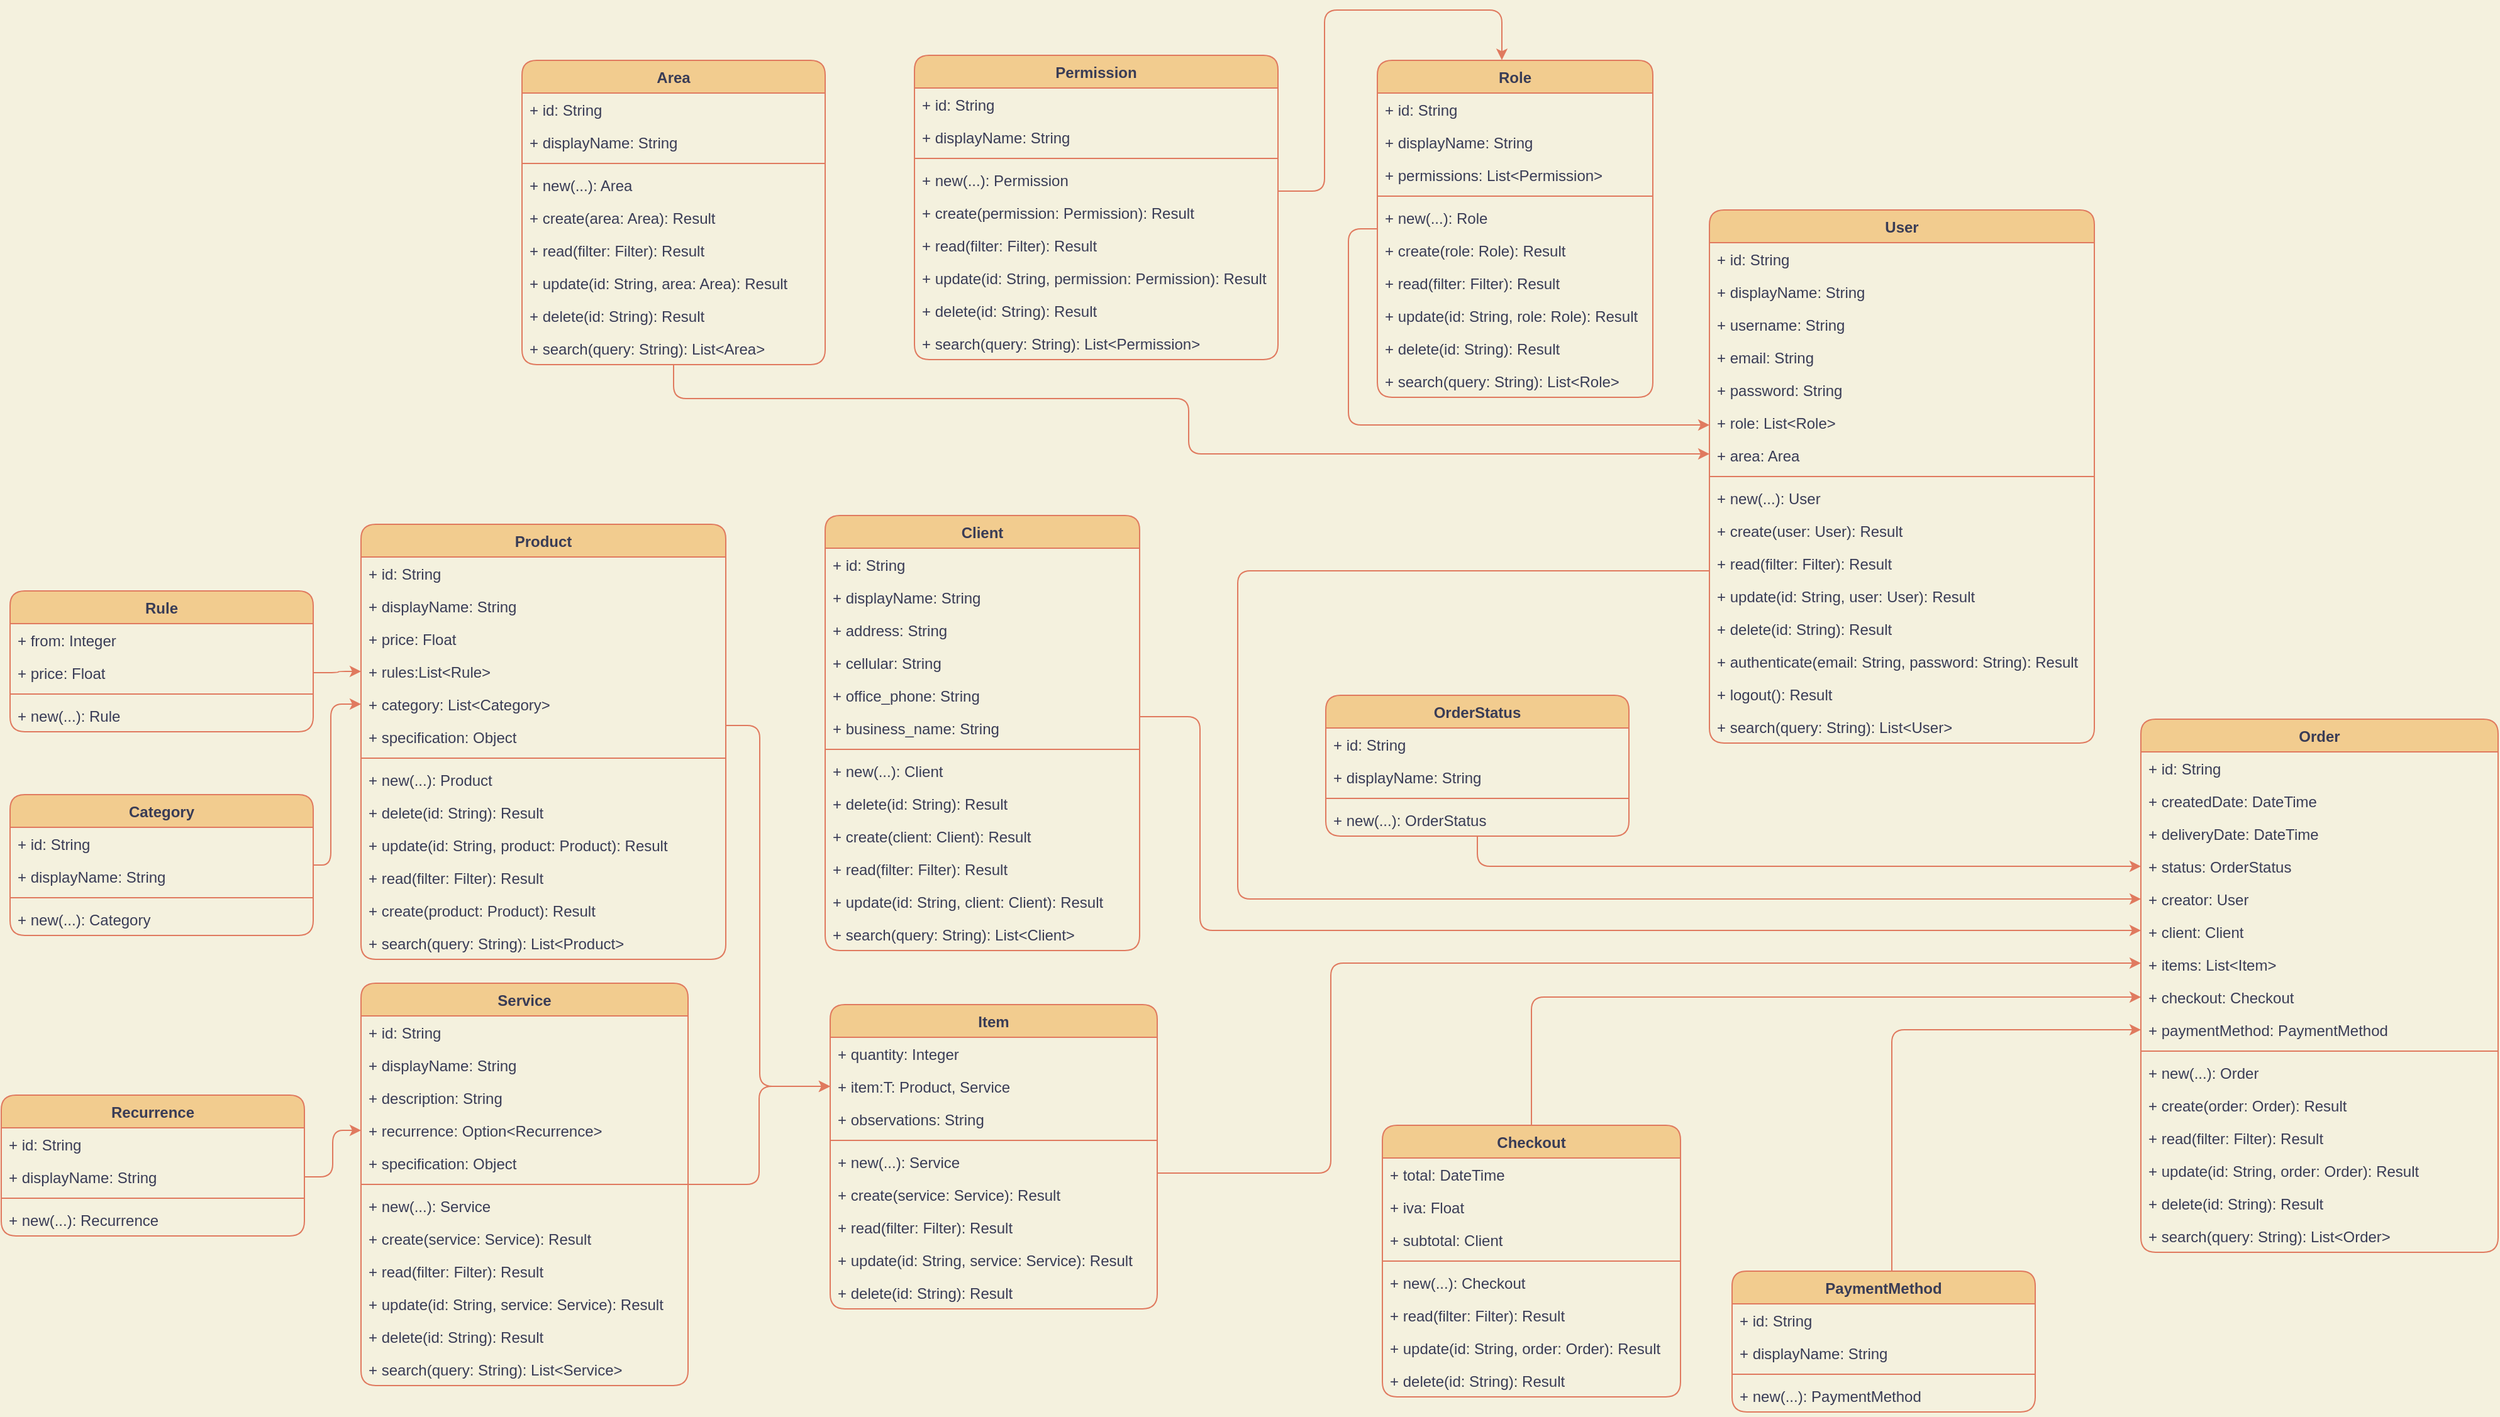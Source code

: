 <mxfile version="19.0.0" type="github">
  <diagram id="C5RBs43oDa-KdzZeNtuy" name="Page-1">
    <mxGraphModel dx="1718" dy="1054" grid="0" gridSize="10" guides="1" tooltips="1" connect="1" arrows="1" fold="1" page="1" pageScale="1" pageWidth="1920" pageHeight="1200" background="#F4F1DE" math="0" shadow="0">
      <root>
        <mxCell id="WIyWlLk6GJQsqaUBKTNV-0" />
        <mxCell id="WIyWlLk6GJQsqaUBKTNV-1" parent="WIyWlLk6GJQsqaUBKTNV-0" />
        <mxCell id="IfOoapg6Ir0b7q9CJ58C-16" style="edgeStyle=orthogonalEdgeStyle;rounded=1;orthogonalLoop=1;jettySize=auto;html=1;entryX=0;entryY=0.5;entryDx=0;entryDy=0;labelBackgroundColor=#F4F1DE;strokeColor=#E07A5F;fontColor=#393C56;" parent="WIyWlLk6GJQsqaUBKTNV-1" source="yKRpGxpRu4BYo6V_Fl4X-1" target="IfOoapg6Ir0b7q9CJ58C-15" edge="1">
          <mxGeometry relative="1" as="geometry">
            <Array as="points">
              <mxPoint x="1004" y="466" />
              <mxPoint x="1004" y="727" />
            </Array>
          </mxGeometry>
        </mxCell>
        <mxCell id="yKRpGxpRu4BYo6V_Fl4X-1" value="User" style="swimlane;fontStyle=1;align=center;verticalAlign=top;childLayout=stackLayout;horizontal=1;startSize=26;horizontalStack=0;resizeParent=1;resizeParentMax=0;resizeLast=0;collapsible=1;marginBottom=0;fillColor=#F2CC8F;strokeColor=#E07A5F;fontColor=#393C56;rounded=1;" parent="WIyWlLk6GJQsqaUBKTNV-1" vertex="1">
          <mxGeometry x="1379" y="179" width="306" height="424" as="geometry" />
        </mxCell>
        <mxCell id="yKRpGxpRu4BYo6V_Fl4X-2" value="+ id: String" style="text;strokeColor=none;fillColor=none;align=left;verticalAlign=top;spacingLeft=4;spacingRight=4;overflow=hidden;rotatable=0;points=[[0,0.5],[1,0.5]];portConstraint=eastwest;fontColor=#393C56;rounded=1;" parent="yKRpGxpRu4BYo6V_Fl4X-1" vertex="1">
          <mxGeometry y="26" width="306" height="26" as="geometry" />
        </mxCell>
        <mxCell id="yKRpGxpRu4BYo6V_Fl4X-7" value="+ displayName: String" style="text;strokeColor=none;fillColor=none;align=left;verticalAlign=top;spacingLeft=4;spacingRight=4;overflow=hidden;rotatable=0;points=[[0,0.5],[1,0.5]];portConstraint=eastwest;fontColor=#393C56;rounded=1;" parent="yKRpGxpRu4BYo6V_Fl4X-1" vertex="1">
          <mxGeometry y="52" width="306" height="26" as="geometry" />
        </mxCell>
        <mxCell id="yKRpGxpRu4BYo6V_Fl4X-8" value="+ username: String" style="text;strokeColor=none;fillColor=none;align=left;verticalAlign=top;spacingLeft=4;spacingRight=4;overflow=hidden;rotatable=0;points=[[0,0.5],[1,0.5]];portConstraint=eastwest;fontColor=#393C56;rounded=1;" parent="yKRpGxpRu4BYo6V_Fl4X-1" vertex="1">
          <mxGeometry y="78" width="306" height="26" as="geometry" />
        </mxCell>
        <mxCell id="yKRpGxpRu4BYo6V_Fl4X-9" value="+ email: String" style="text;strokeColor=none;fillColor=none;align=left;verticalAlign=top;spacingLeft=4;spacingRight=4;overflow=hidden;rotatable=0;points=[[0,0.5],[1,0.5]];portConstraint=eastwest;fontColor=#393C56;rounded=1;" parent="yKRpGxpRu4BYo6V_Fl4X-1" vertex="1">
          <mxGeometry y="104" width="306" height="26" as="geometry" />
        </mxCell>
        <mxCell id="yKRpGxpRu4BYo6V_Fl4X-11" value="+ password: String" style="text;strokeColor=none;fillColor=none;align=left;verticalAlign=top;spacingLeft=4;spacingRight=4;overflow=hidden;rotatable=0;points=[[0,0.5],[1,0.5]];portConstraint=eastwest;fontColor=#393C56;rounded=1;" parent="yKRpGxpRu4BYo6V_Fl4X-1" vertex="1">
          <mxGeometry y="130" width="306" height="26" as="geometry" />
        </mxCell>
        <mxCell id="yKRpGxpRu4BYo6V_Fl4X-10" value="+ role: List&lt;Role&gt;" style="text;strokeColor=none;fillColor=none;align=left;verticalAlign=top;spacingLeft=4;spacingRight=4;overflow=hidden;rotatable=0;points=[[0,0.5],[1,0.5]];portConstraint=eastwest;fontColor=#393C56;rounded=1;" parent="yKRpGxpRu4BYo6V_Fl4X-1" vertex="1">
          <mxGeometry y="156" width="306" height="26" as="geometry" />
        </mxCell>
        <mxCell id="yKRpGxpRu4BYo6V_Fl4X-12" value="+ area: Area" style="text;strokeColor=none;fillColor=none;align=left;verticalAlign=top;spacingLeft=4;spacingRight=4;overflow=hidden;rotatable=0;points=[[0,0.5],[1,0.5]];portConstraint=eastwest;fontColor=#393C56;rounded=1;" parent="yKRpGxpRu4BYo6V_Fl4X-1" vertex="1">
          <mxGeometry y="182" width="306" height="26" as="geometry" />
        </mxCell>
        <mxCell id="yKRpGxpRu4BYo6V_Fl4X-3" value="" style="line;strokeWidth=1;fillColor=none;align=left;verticalAlign=middle;spacingTop=-1;spacingLeft=3;spacingRight=3;rotatable=0;labelPosition=right;points=[];portConstraint=eastwest;labelBackgroundColor=#F4F1DE;strokeColor=#E07A5F;fontColor=#393C56;rounded=1;" parent="yKRpGxpRu4BYo6V_Fl4X-1" vertex="1">
          <mxGeometry y="208" width="306" height="8" as="geometry" />
        </mxCell>
        <mxCell id="I-YtqWT6BxurpHjfIgYE-21" value="+ new(...): User" style="text;strokeColor=none;fillColor=none;align=left;verticalAlign=top;spacingLeft=4;spacingRight=4;overflow=hidden;rotatable=0;points=[[0,0.5],[1,0.5]];portConstraint=eastwest;fontColor=#393C56;rounded=1;" vertex="1" parent="yKRpGxpRu4BYo6V_Fl4X-1">
          <mxGeometry y="216" width="306" height="26" as="geometry" />
        </mxCell>
        <mxCell id="I-YtqWT6BxurpHjfIgYE-23" value="+ create(user: User): Result" style="text;strokeColor=none;fillColor=none;align=left;verticalAlign=top;spacingLeft=4;spacingRight=4;overflow=hidden;rotatable=0;points=[[0,0.5],[1,0.5]];portConstraint=eastwest;fontColor=#393C56;rounded=1;" vertex="1" parent="yKRpGxpRu4BYo6V_Fl4X-1">
          <mxGeometry y="242" width="306" height="26" as="geometry" />
        </mxCell>
        <mxCell id="I-YtqWT6BxurpHjfIgYE-24" value="+ read(filter: Filter): Result" style="text;strokeColor=none;fillColor=none;align=left;verticalAlign=top;spacingLeft=4;spacingRight=4;overflow=hidden;rotatable=0;points=[[0,0.5],[1,0.5]];portConstraint=eastwest;fontColor=#393C56;rounded=1;" vertex="1" parent="yKRpGxpRu4BYo6V_Fl4X-1">
          <mxGeometry y="268" width="306" height="26" as="geometry" />
        </mxCell>
        <mxCell id="I-YtqWT6BxurpHjfIgYE-25" value="+ update(id: String, user: User): Result" style="text;strokeColor=none;fillColor=none;align=left;verticalAlign=top;spacingLeft=4;spacingRight=4;overflow=hidden;rotatable=0;points=[[0,0.5],[1,0.5]];portConstraint=eastwest;fontColor=#393C56;rounded=1;" vertex="1" parent="yKRpGxpRu4BYo6V_Fl4X-1">
          <mxGeometry y="294" width="306" height="26" as="geometry" />
        </mxCell>
        <mxCell id="I-YtqWT6BxurpHjfIgYE-22" value="+ delete(id: String): Result" style="text;strokeColor=none;fillColor=none;align=left;verticalAlign=top;spacingLeft=4;spacingRight=4;overflow=hidden;rotatable=0;points=[[0,0.5],[1,0.5]];portConstraint=eastwest;fontColor=#393C56;rounded=1;" vertex="1" parent="yKRpGxpRu4BYo6V_Fl4X-1">
          <mxGeometry y="320" width="306" height="26" as="geometry" />
        </mxCell>
        <mxCell id="I-YtqWT6BxurpHjfIgYE-26" value="+ authenticate(email: String, password: String): Result" style="text;strokeColor=none;fillColor=none;align=left;verticalAlign=top;spacingLeft=4;spacingRight=4;overflow=hidden;rotatable=0;points=[[0,0.5],[1,0.5]];portConstraint=eastwest;fontColor=#393C56;rounded=1;" vertex="1" parent="yKRpGxpRu4BYo6V_Fl4X-1">
          <mxGeometry y="346" width="306" height="26" as="geometry" />
        </mxCell>
        <mxCell id="I-YtqWT6BxurpHjfIgYE-27" value="+ logout(): Result" style="text;strokeColor=none;fillColor=none;align=left;verticalAlign=top;spacingLeft=4;spacingRight=4;overflow=hidden;rotatable=0;points=[[0,0.5],[1,0.5]];portConstraint=eastwest;fontColor=#393C56;rounded=1;" vertex="1" parent="yKRpGxpRu4BYo6V_Fl4X-1">
          <mxGeometry y="372" width="306" height="26" as="geometry" />
        </mxCell>
        <mxCell id="I-YtqWT6BxurpHjfIgYE-109" value="+ search(query: String): List&lt;User&gt;" style="text;strokeColor=none;fillColor=none;align=left;verticalAlign=top;spacingLeft=4;spacingRight=4;overflow=hidden;rotatable=0;points=[[0,0.5],[1,0.5]];portConstraint=eastwest;fontColor=#393C56;rounded=1;" vertex="1" parent="yKRpGxpRu4BYo6V_Fl4X-1">
          <mxGeometry y="398" width="306" height="26" as="geometry" />
        </mxCell>
        <mxCell id="IfOoapg6Ir0b7q9CJ58C-7" style="edgeStyle=orthogonalEdgeStyle;rounded=1;orthogonalLoop=1;jettySize=auto;html=1;labelBackgroundColor=#F4F1DE;strokeColor=#E07A5F;fontColor=#393C56;" parent="WIyWlLk6GJQsqaUBKTNV-1" source="yKRpGxpRu4BYo6V_Fl4X-13" target="yKRpGxpRu4BYo6V_Fl4X-10" edge="1">
          <mxGeometry relative="1" as="geometry">
            <Array as="points">
              <mxPoint x="1092" y="350" />
            </Array>
          </mxGeometry>
        </mxCell>
        <mxCell id="yKRpGxpRu4BYo6V_Fl4X-13" value="Role" style="swimlane;fontStyle=1;align=center;verticalAlign=top;childLayout=stackLayout;horizontal=1;startSize=26;horizontalStack=0;resizeParent=1;resizeParentMax=0;resizeLast=0;collapsible=1;marginBottom=0;fillColor=#F2CC8F;strokeColor=#E07A5F;fontColor=#393C56;rounded=1;" parent="WIyWlLk6GJQsqaUBKTNV-1" vertex="1">
          <mxGeometry x="1115" y="60" width="219" height="268" as="geometry" />
        </mxCell>
        <mxCell id="yKRpGxpRu4BYo6V_Fl4X-14" value="+ id: String" style="text;strokeColor=none;fillColor=none;align=left;verticalAlign=top;spacingLeft=4;spacingRight=4;overflow=hidden;rotatable=0;points=[[0,0.5],[1,0.5]];portConstraint=eastwest;fontColor=#393C56;rounded=1;" parent="yKRpGxpRu4BYo6V_Fl4X-13" vertex="1">
          <mxGeometry y="26" width="219" height="26" as="geometry" />
        </mxCell>
        <mxCell id="yKRpGxpRu4BYo6V_Fl4X-15" value="+ displayName: String" style="text;strokeColor=none;fillColor=none;align=left;verticalAlign=top;spacingLeft=4;spacingRight=4;overflow=hidden;rotatable=0;points=[[0,0.5],[1,0.5]];portConstraint=eastwest;fontColor=#393C56;rounded=1;" parent="yKRpGxpRu4BYo6V_Fl4X-13" vertex="1">
          <mxGeometry y="52" width="219" height="26" as="geometry" />
        </mxCell>
        <mxCell id="yKRpGxpRu4BYo6V_Fl4X-16" value="+ permissions: List&lt;Permission&gt;" style="text;strokeColor=none;fillColor=none;align=left;verticalAlign=top;spacingLeft=4;spacingRight=4;overflow=hidden;rotatable=0;points=[[0,0.5],[1,0.5]];portConstraint=eastwest;fontColor=#393C56;rounded=1;" parent="yKRpGxpRu4BYo6V_Fl4X-13" vertex="1">
          <mxGeometry y="78" width="219" height="26" as="geometry" />
        </mxCell>
        <mxCell id="yKRpGxpRu4BYo6V_Fl4X-21" value="" style="line;strokeWidth=1;fillColor=none;align=left;verticalAlign=middle;spacingTop=-1;spacingLeft=3;spacingRight=3;rotatable=0;labelPosition=right;points=[];portConstraint=eastwest;labelBackgroundColor=#F4F1DE;strokeColor=#E07A5F;fontColor=#393C56;rounded=1;" parent="yKRpGxpRu4BYo6V_Fl4X-13" vertex="1">
          <mxGeometry y="104" width="219" height="8" as="geometry" />
        </mxCell>
        <mxCell id="I-YtqWT6BxurpHjfIgYE-48" value="+ new(...): Role" style="text;strokeColor=none;fillColor=none;align=left;verticalAlign=top;spacingLeft=4;spacingRight=4;overflow=hidden;rotatable=0;points=[[0,0.5],[1,0.5]];portConstraint=eastwest;fontColor=#393C56;rounded=1;" vertex="1" parent="yKRpGxpRu4BYo6V_Fl4X-13">
          <mxGeometry y="112" width="219" height="26" as="geometry" />
        </mxCell>
        <mxCell id="I-YtqWT6BxurpHjfIgYE-49" value="+ create(role: Role): Result" style="text;strokeColor=none;fillColor=none;align=left;verticalAlign=top;spacingLeft=4;spacingRight=4;overflow=hidden;rotatable=0;points=[[0,0.5],[1,0.5]];portConstraint=eastwest;fontColor=#393C56;rounded=1;" vertex="1" parent="yKRpGxpRu4BYo6V_Fl4X-13">
          <mxGeometry y="138" width="219" height="26" as="geometry" />
        </mxCell>
        <mxCell id="I-YtqWT6BxurpHjfIgYE-50" value="+ read(filter: Filter): Result" style="text;strokeColor=none;fillColor=none;align=left;verticalAlign=top;spacingLeft=4;spacingRight=4;overflow=hidden;rotatable=0;points=[[0,0.5],[1,0.5]];portConstraint=eastwest;fontColor=#393C56;rounded=1;" vertex="1" parent="yKRpGxpRu4BYo6V_Fl4X-13">
          <mxGeometry y="164" width="219" height="26" as="geometry" />
        </mxCell>
        <mxCell id="I-YtqWT6BxurpHjfIgYE-51" value="+ update(id: String, role: Role): Result" style="text;strokeColor=none;fillColor=none;align=left;verticalAlign=top;spacingLeft=4;spacingRight=4;overflow=hidden;rotatable=0;points=[[0,0.5],[1,0.5]];portConstraint=eastwest;fontColor=#393C56;rounded=1;" vertex="1" parent="yKRpGxpRu4BYo6V_Fl4X-13">
          <mxGeometry y="190" width="219" height="26" as="geometry" />
        </mxCell>
        <mxCell id="I-YtqWT6BxurpHjfIgYE-52" value="+ delete(id: String): Result" style="text;strokeColor=none;fillColor=none;align=left;verticalAlign=top;spacingLeft=4;spacingRight=4;overflow=hidden;rotatable=0;points=[[0,0.5],[1,0.5]];portConstraint=eastwest;fontColor=#393C56;rounded=1;" vertex="1" parent="yKRpGxpRu4BYo6V_Fl4X-13">
          <mxGeometry y="216" width="219" height="26" as="geometry" />
        </mxCell>
        <mxCell id="I-YtqWT6BxurpHjfIgYE-110" value="+ search(query: String): List&lt;Role&gt;" style="text;strokeColor=none;fillColor=none;align=left;verticalAlign=top;spacingLeft=4;spacingRight=4;overflow=hidden;rotatable=0;points=[[0,0.5],[1,0.5]];portConstraint=eastwest;fontColor=#393C56;rounded=1;" vertex="1" parent="yKRpGxpRu4BYo6V_Fl4X-13">
          <mxGeometry y="242" width="219" height="26" as="geometry" />
        </mxCell>
        <mxCell id="I-YtqWT6BxurpHjfIgYE-15" style="edgeStyle=orthogonalEdgeStyle;curved=0;rounded=1;sketch=0;orthogonalLoop=1;jettySize=auto;html=1;entryX=0.452;entryY=-0.001;entryDx=0;entryDy=0;entryPerimeter=0;fontColor=#393C56;strokeColor=#E07A5F;fillColor=#F2CC8F;" edge="1" parent="WIyWlLk6GJQsqaUBKTNV-1" source="yKRpGxpRu4BYo6V_Fl4X-23" target="yKRpGxpRu4BYo6V_Fl4X-13">
          <mxGeometry relative="1" as="geometry">
            <Array as="points">
              <mxPoint x="1073" y="164" />
              <mxPoint x="1073" y="20" />
              <mxPoint x="1214" y="20" />
            </Array>
          </mxGeometry>
        </mxCell>
        <mxCell id="yKRpGxpRu4BYo6V_Fl4X-23" value="Permission" style="swimlane;fontStyle=1;align=center;verticalAlign=top;childLayout=stackLayout;horizontal=1;startSize=26;horizontalStack=0;resizeParent=1;resizeParentMax=0;resizeLast=0;collapsible=1;marginBottom=0;fillColor=#F2CC8F;strokeColor=#E07A5F;fontColor=#393C56;rounded=1;" parent="WIyWlLk6GJQsqaUBKTNV-1" vertex="1">
          <mxGeometry x="747" y="56" width="289" height="242" as="geometry" />
        </mxCell>
        <mxCell id="yKRpGxpRu4BYo6V_Fl4X-24" value="+ id: String" style="text;strokeColor=none;fillColor=none;align=left;verticalAlign=top;spacingLeft=4;spacingRight=4;overflow=hidden;rotatable=0;points=[[0,0.5],[1,0.5]];portConstraint=eastwest;fontColor=#393C56;rounded=1;" parent="yKRpGxpRu4BYo6V_Fl4X-23" vertex="1">
          <mxGeometry y="26" width="289" height="26" as="geometry" />
        </mxCell>
        <mxCell id="yKRpGxpRu4BYo6V_Fl4X-25" value="+ displayName: String" style="text;strokeColor=none;fillColor=none;align=left;verticalAlign=top;spacingLeft=4;spacingRight=4;overflow=hidden;rotatable=0;points=[[0,0.5],[1,0.5]];portConstraint=eastwest;fontColor=#393C56;rounded=1;" parent="yKRpGxpRu4BYo6V_Fl4X-23" vertex="1">
          <mxGeometry y="52" width="289" height="26" as="geometry" />
        </mxCell>
        <mxCell id="yKRpGxpRu4BYo6V_Fl4X-27" value="" style="line;strokeWidth=1;fillColor=none;align=left;verticalAlign=middle;spacingTop=-1;spacingLeft=3;spacingRight=3;rotatable=0;labelPosition=right;points=[];portConstraint=eastwest;labelBackgroundColor=#F4F1DE;strokeColor=#E07A5F;fontColor=#393C56;rounded=1;" parent="yKRpGxpRu4BYo6V_Fl4X-23" vertex="1">
          <mxGeometry y="78" width="289" height="8" as="geometry" />
        </mxCell>
        <mxCell id="I-YtqWT6BxurpHjfIgYE-43" value="+ new(...): Permission" style="text;strokeColor=none;fillColor=none;align=left;verticalAlign=top;spacingLeft=4;spacingRight=4;overflow=hidden;rotatable=0;points=[[0,0.5],[1,0.5]];portConstraint=eastwest;fontColor=#393C56;rounded=1;" vertex="1" parent="yKRpGxpRu4BYo6V_Fl4X-23">
          <mxGeometry y="86" width="289" height="26" as="geometry" />
        </mxCell>
        <mxCell id="I-YtqWT6BxurpHjfIgYE-44" value="+ create(permission: Permission): Result" style="text;strokeColor=none;fillColor=none;align=left;verticalAlign=top;spacingLeft=4;spacingRight=4;overflow=hidden;rotatable=0;points=[[0,0.5],[1,0.5]];portConstraint=eastwest;fontColor=#393C56;rounded=1;" vertex="1" parent="yKRpGxpRu4BYo6V_Fl4X-23">
          <mxGeometry y="112" width="289" height="26" as="geometry" />
        </mxCell>
        <mxCell id="I-YtqWT6BxurpHjfIgYE-45" value="+ read(filter: Filter): Result" style="text;strokeColor=none;fillColor=none;align=left;verticalAlign=top;spacingLeft=4;spacingRight=4;overflow=hidden;rotatable=0;points=[[0,0.5],[1,0.5]];portConstraint=eastwest;fontColor=#393C56;rounded=1;" vertex="1" parent="yKRpGxpRu4BYo6V_Fl4X-23">
          <mxGeometry y="138" width="289" height="26" as="geometry" />
        </mxCell>
        <mxCell id="I-YtqWT6BxurpHjfIgYE-46" value="+ update(id: String, permission: Permission): Result" style="text;strokeColor=none;fillColor=none;align=left;verticalAlign=top;spacingLeft=4;spacingRight=4;overflow=hidden;rotatable=0;points=[[0,0.5],[1,0.5]];portConstraint=eastwest;fontColor=#393C56;rounded=1;" vertex="1" parent="yKRpGxpRu4BYo6V_Fl4X-23">
          <mxGeometry y="164" width="289" height="26" as="geometry" />
        </mxCell>
        <mxCell id="I-YtqWT6BxurpHjfIgYE-47" value="+ delete(id: String): Result" style="text;strokeColor=none;fillColor=none;align=left;verticalAlign=top;spacingLeft=4;spacingRight=4;overflow=hidden;rotatable=0;points=[[0,0.5],[1,0.5]];portConstraint=eastwest;fontColor=#393C56;rounded=1;" vertex="1" parent="yKRpGxpRu4BYo6V_Fl4X-23">
          <mxGeometry y="190" width="289" height="26" as="geometry" />
        </mxCell>
        <mxCell id="I-YtqWT6BxurpHjfIgYE-112" value="+ search(query: String): List&lt;Permission&gt;" style="text;strokeColor=none;fillColor=none;align=left;verticalAlign=top;spacingLeft=4;spacingRight=4;overflow=hidden;rotatable=0;points=[[0,0.5],[1,0.5]];portConstraint=eastwest;fontColor=#393C56;rounded=1;" vertex="1" parent="yKRpGxpRu4BYo6V_Fl4X-23">
          <mxGeometry y="216" width="289" height="26" as="geometry" />
        </mxCell>
        <mxCell id="I-YtqWT6BxurpHjfIgYE-88" style="edgeStyle=orthogonalEdgeStyle;rounded=1;sketch=0;orthogonalLoop=1;jettySize=auto;html=1;fontColor=#393C56;strokeColor=#E07A5F;fillColor=#F2CC8F;" edge="1" parent="WIyWlLk6GJQsqaUBKTNV-1" source="yKRpGxpRu4BYo6V_Fl4X-34" target="I-YtqWT6BxurpHjfIgYE-78">
          <mxGeometry relative="1" as="geometry">
            <Array as="points">
              <mxPoint x="624" y="589" />
              <mxPoint x="624" y="876" />
            </Array>
          </mxGeometry>
        </mxCell>
        <mxCell id="yKRpGxpRu4BYo6V_Fl4X-34" value="Product" style="swimlane;fontStyle=1;align=center;verticalAlign=top;childLayout=stackLayout;horizontal=1;startSize=26;horizontalStack=0;resizeParent=1;resizeParentMax=0;resizeLast=0;collapsible=1;marginBottom=0;fillColor=#F2CC8F;strokeColor=#E07A5F;fontColor=#393C56;rounded=1;" parent="WIyWlLk6GJQsqaUBKTNV-1" vertex="1">
          <mxGeometry x="307" y="429" width="290" height="346" as="geometry" />
        </mxCell>
        <mxCell id="yKRpGxpRu4BYo6V_Fl4X-35" value="+ id: String" style="text;strokeColor=none;fillColor=none;align=left;verticalAlign=top;spacingLeft=4;spacingRight=4;overflow=hidden;rotatable=0;points=[[0,0.5],[1,0.5]];portConstraint=eastwest;fontColor=#393C56;rounded=1;" parent="yKRpGxpRu4BYo6V_Fl4X-34" vertex="1">
          <mxGeometry y="26" width="290" height="26" as="geometry" />
        </mxCell>
        <mxCell id="yKRpGxpRu4BYo6V_Fl4X-36" value="+ displayName: String" style="text;strokeColor=none;fillColor=none;align=left;verticalAlign=top;spacingLeft=4;spacingRight=4;overflow=hidden;rotatable=0;points=[[0,0.5],[1,0.5]];portConstraint=eastwest;fontColor=#393C56;rounded=1;" parent="yKRpGxpRu4BYo6V_Fl4X-34" vertex="1">
          <mxGeometry y="52" width="290" height="26" as="geometry" />
        </mxCell>
        <mxCell id="yKRpGxpRu4BYo6V_Fl4X-37" value="+ price: Float" style="text;strokeColor=none;fillColor=none;align=left;verticalAlign=top;spacingLeft=4;spacingRight=4;overflow=hidden;rotatable=0;points=[[0,0.5],[1,0.5]];portConstraint=eastwest;fontColor=#393C56;rounded=1;" parent="yKRpGxpRu4BYo6V_Fl4X-34" vertex="1">
          <mxGeometry y="78" width="290" height="26" as="geometry" />
        </mxCell>
        <mxCell id="yKRpGxpRu4BYo6V_Fl4X-39" value="+ rules:List&lt;Rule&gt;" style="text;strokeColor=none;fillColor=none;align=left;verticalAlign=top;spacingLeft=4;spacingRight=4;overflow=hidden;rotatable=0;points=[[0,0.5],[1,0.5]];portConstraint=eastwest;fontColor=#393C56;rounded=1;" parent="yKRpGxpRu4BYo6V_Fl4X-34" vertex="1">
          <mxGeometry y="104" width="290" height="26" as="geometry" />
        </mxCell>
        <mxCell id="yKRpGxpRu4BYo6V_Fl4X-40" value="+ category: List&lt;Category&gt;" style="text;strokeColor=none;fillColor=none;align=left;verticalAlign=top;spacingLeft=4;spacingRight=4;overflow=hidden;rotatable=0;points=[[0,0.5],[1,0.5]];portConstraint=eastwest;fontColor=#393C56;rounded=1;" parent="yKRpGxpRu4BYo6V_Fl4X-34" vertex="1">
          <mxGeometry y="130" width="290" height="26" as="geometry" />
        </mxCell>
        <mxCell id="I-YtqWT6BxurpHjfIgYE-90" value="+ specification: Object" style="text;strokeColor=none;fillColor=none;align=left;verticalAlign=top;spacingLeft=4;spacingRight=4;overflow=hidden;rotatable=0;points=[[0,0.5],[1,0.5]];portConstraint=eastwest;fontColor=#393C56;rounded=1;" vertex="1" parent="yKRpGxpRu4BYo6V_Fl4X-34">
          <mxGeometry y="156" width="290" height="26" as="geometry" />
        </mxCell>
        <mxCell id="yKRpGxpRu4BYo6V_Fl4X-42" value="" style="line;strokeWidth=1;fillColor=none;align=left;verticalAlign=middle;spacingTop=-1;spacingLeft=3;spacingRight=3;rotatable=0;labelPosition=right;points=[];portConstraint=eastwest;labelBackgroundColor=#F4F1DE;strokeColor=#E07A5F;fontColor=#393C56;rounded=1;" parent="yKRpGxpRu4BYo6V_Fl4X-34" vertex="1">
          <mxGeometry y="182" width="290" height="8" as="geometry" />
        </mxCell>
        <mxCell id="I-YtqWT6BxurpHjfIgYE-4" value="+ new(...): Product" style="text;strokeColor=none;fillColor=none;align=left;verticalAlign=top;spacingLeft=4;spacingRight=4;overflow=hidden;rotatable=0;points=[[0,0.5],[1,0.5]];portConstraint=eastwest;fontColor=#393C56;rounded=1;" vertex="1" parent="yKRpGxpRu4BYo6V_Fl4X-34">
          <mxGeometry y="190" width="290" height="26" as="geometry" />
        </mxCell>
        <mxCell id="I-YtqWT6BxurpHjfIgYE-8" value="+ delete(id: String): Result" style="text;strokeColor=none;fillColor=none;align=left;verticalAlign=top;spacingLeft=4;spacingRight=4;overflow=hidden;rotatable=0;points=[[0,0.5],[1,0.5]];portConstraint=eastwest;fontColor=#393C56;rounded=1;" vertex="1" parent="yKRpGxpRu4BYo6V_Fl4X-34">
          <mxGeometry y="216" width="290" height="26" as="geometry" />
        </mxCell>
        <mxCell id="I-YtqWT6BxurpHjfIgYE-7" value="+ update(id: String, product: Product): Result" style="text;strokeColor=none;fillColor=none;align=left;verticalAlign=top;spacingLeft=4;spacingRight=4;overflow=hidden;rotatable=0;points=[[0,0.5],[1,0.5]];portConstraint=eastwest;fontColor=#393C56;rounded=1;" vertex="1" parent="yKRpGxpRu4BYo6V_Fl4X-34">
          <mxGeometry y="242" width="290" height="26" as="geometry" />
        </mxCell>
        <mxCell id="I-YtqWT6BxurpHjfIgYE-6" value="+ read(filter: Filter): Result" style="text;strokeColor=none;fillColor=none;align=left;verticalAlign=top;spacingLeft=4;spacingRight=4;overflow=hidden;rotatable=0;points=[[0,0.5],[1,0.5]];portConstraint=eastwest;fontColor=#393C56;rounded=1;" vertex="1" parent="yKRpGxpRu4BYo6V_Fl4X-34">
          <mxGeometry y="268" width="290" height="26" as="geometry" />
        </mxCell>
        <mxCell id="I-YtqWT6BxurpHjfIgYE-5" value="+ create(product: Product): Result" style="text;strokeColor=none;fillColor=none;align=left;verticalAlign=top;spacingLeft=4;spacingRight=4;overflow=hidden;rotatable=0;points=[[0,0.5],[1,0.5]];portConstraint=eastwest;fontColor=#393C56;rounded=1;" vertex="1" parent="yKRpGxpRu4BYo6V_Fl4X-34">
          <mxGeometry y="294" width="290" height="26" as="geometry" />
        </mxCell>
        <mxCell id="I-YtqWT6BxurpHjfIgYE-114" value="+ search(query: String): List&lt;Product&gt;" style="text;strokeColor=none;fillColor=none;align=left;verticalAlign=top;spacingLeft=4;spacingRight=4;overflow=hidden;rotatable=0;points=[[0,0.5],[1,0.5]];portConstraint=eastwest;fontColor=#393C56;rounded=1;" vertex="1" parent="yKRpGxpRu4BYo6V_Fl4X-34">
          <mxGeometry y="320" width="290" height="26" as="geometry" />
        </mxCell>
        <mxCell id="I-YtqWT6BxurpHjfIgYE-87" style="edgeStyle=orthogonalEdgeStyle;rounded=1;sketch=0;orthogonalLoop=1;jettySize=auto;html=1;fontColor=#393C56;strokeColor=#E07A5F;fillColor=#F2CC8F;" edge="1" parent="WIyWlLk6GJQsqaUBKTNV-1" source="yKRpGxpRu4BYo6V_Fl4X-44" target="I-YtqWT6BxurpHjfIgYE-78">
          <mxGeometry relative="1" as="geometry" />
        </mxCell>
        <mxCell id="yKRpGxpRu4BYo6V_Fl4X-44" value="Service" style="swimlane;fontStyle=1;align=center;verticalAlign=top;childLayout=stackLayout;horizontal=1;startSize=26;horizontalStack=0;resizeParent=1;resizeParentMax=0;resizeLast=0;collapsible=1;marginBottom=0;fillColor=#F2CC8F;strokeColor=#E07A5F;fontColor=#393C56;rounded=1;" parent="WIyWlLk6GJQsqaUBKTNV-1" vertex="1">
          <mxGeometry x="307" y="794" width="260" height="320" as="geometry" />
        </mxCell>
        <mxCell id="yKRpGxpRu4BYo6V_Fl4X-45" value="+ id: String" style="text;strokeColor=none;fillColor=none;align=left;verticalAlign=top;spacingLeft=4;spacingRight=4;overflow=hidden;rotatable=0;points=[[0,0.5],[1,0.5]];portConstraint=eastwest;fontColor=#393C56;rounded=1;" parent="yKRpGxpRu4BYo6V_Fl4X-44" vertex="1">
          <mxGeometry y="26" width="260" height="26" as="geometry" />
        </mxCell>
        <mxCell id="I-YtqWT6BxurpHjfIgYE-69" value="+ displayName: String" style="text;strokeColor=none;fillColor=none;align=left;verticalAlign=top;spacingLeft=4;spacingRight=4;overflow=hidden;rotatable=0;points=[[0,0.5],[1,0.5]];portConstraint=eastwest;fontColor=#393C56;rounded=1;" vertex="1" parent="yKRpGxpRu4BYo6V_Fl4X-44">
          <mxGeometry y="52" width="260" height="26" as="geometry" />
        </mxCell>
        <mxCell id="I-YtqWT6BxurpHjfIgYE-70" value="+ description: String" style="text;strokeColor=none;fillColor=none;align=left;verticalAlign=top;spacingLeft=4;spacingRight=4;overflow=hidden;rotatable=0;points=[[0,0.5],[1,0.5]];portConstraint=eastwest;fontColor=#393C56;rounded=1;" vertex="1" parent="yKRpGxpRu4BYo6V_Fl4X-44">
          <mxGeometry y="78" width="260" height="26" as="geometry" />
        </mxCell>
        <mxCell id="yKRpGxpRu4BYo6V_Fl4X-47" value="+ recurrence: Option&lt;Recurrence&gt;" style="text;strokeColor=none;fillColor=none;align=left;verticalAlign=top;spacingLeft=4;spacingRight=4;overflow=hidden;rotatable=0;points=[[0,0.5],[1,0.5]];portConstraint=eastwest;fontColor=#393C56;rounded=1;" parent="yKRpGxpRu4BYo6V_Fl4X-44" vertex="1">
          <mxGeometry y="104" width="260" height="26" as="geometry" />
        </mxCell>
        <mxCell id="I-YtqWT6BxurpHjfIgYE-91" value="+ specification: Object" style="text;strokeColor=none;fillColor=none;align=left;verticalAlign=top;spacingLeft=4;spacingRight=4;overflow=hidden;rotatable=0;points=[[0,0.5],[1,0.5]];portConstraint=eastwest;fontColor=#393C56;rounded=1;" vertex="1" parent="yKRpGxpRu4BYo6V_Fl4X-44">
          <mxGeometry y="130" width="260" height="26" as="geometry" />
        </mxCell>
        <mxCell id="yKRpGxpRu4BYo6V_Fl4X-48" value="" style="line;strokeWidth=1;fillColor=none;align=left;verticalAlign=middle;spacingTop=-1;spacingLeft=3;spacingRight=3;rotatable=0;labelPosition=right;points=[];portConstraint=eastwest;labelBackgroundColor=#F4F1DE;strokeColor=#E07A5F;fontColor=#393C56;rounded=1;" parent="yKRpGxpRu4BYo6V_Fl4X-44" vertex="1">
          <mxGeometry y="156" width="260" height="8" as="geometry" />
        </mxCell>
        <mxCell id="I-YtqWT6BxurpHjfIgYE-32" value="+ new(...): Service" style="text;strokeColor=none;fillColor=none;align=left;verticalAlign=top;spacingLeft=4;spacingRight=4;overflow=hidden;rotatable=0;points=[[0,0.5],[1,0.5]];portConstraint=eastwest;fontColor=#393C56;rounded=1;" vertex="1" parent="yKRpGxpRu4BYo6V_Fl4X-44">
          <mxGeometry y="164" width="260" height="26" as="geometry" />
        </mxCell>
        <mxCell id="I-YtqWT6BxurpHjfIgYE-33" value="+ create(service: Service): Result" style="text;strokeColor=none;fillColor=none;align=left;verticalAlign=top;spacingLeft=4;spacingRight=4;overflow=hidden;rotatable=0;points=[[0,0.5],[1,0.5]];portConstraint=eastwest;fontColor=#393C56;rounded=1;" vertex="1" parent="yKRpGxpRu4BYo6V_Fl4X-44">
          <mxGeometry y="190" width="260" height="26" as="geometry" />
        </mxCell>
        <mxCell id="I-YtqWT6BxurpHjfIgYE-34" value="+ read(filter: Filter): Result" style="text;strokeColor=none;fillColor=none;align=left;verticalAlign=top;spacingLeft=4;spacingRight=4;overflow=hidden;rotatable=0;points=[[0,0.5],[1,0.5]];portConstraint=eastwest;fontColor=#393C56;rounded=1;" vertex="1" parent="yKRpGxpRu4BYo6V_Fl4X-44">
          <mxGeometry y="216" width="260" height="26" as="geometry" />
        </mxCell>
        <mxCell id="I-YtqWT6BxurpHjfIgYE-35" value="+ update(id: String, service: Service): Result" style="text;strokeColor=none;fillColor=none;align=left;verticalAlign=top;spacingLeft=4;spacingRight=4;overflow=hidden;rotatable=0;points=[[0,0.5],[1,0.5]];portConstraint=eastwest;fontColor=#393C56;rounded=1;" vertex="1" parent="yKRpGxpRu4BYo6V_Fl4X-44">
          <mxGeometry y="242" width="260" height="26" as="geometry" />
        </mxCell>
        <mxCell id="I-YtqWT6BxurpHjfIgYE-36" value="+ delete(id: String): Result" style="text;strokeColor=none;fillColor=none;align=left;verticalAlign=top;spacingLeft=4;spacingRight=4;overflow=hidden;rotatable=0;points=[[0,0.5],[1,0.5]];portConstraint=eastwest;fontColor=#393C56;rounded=1;" vertex="1" parent="yKRpGxpRu4BYo6V_Fl4X-44">
          <mxGeometry y="268" width="260" height="26" as="geometry" />
        </mxCell>
        <mxCell id="I-YtqWT6BxurpHjfIgYE-115" value="+ search(query: String): List&lt;Service&gt;" style="text;strokeColor=none;fillColor=none;align=left;verticalAlign=top;spacingLeft=4;spacingRight=4;overflow=hidden;rotatable=0;points=[[0,0.5],[1,0.5]];portConstraint=eastwest;fontColor=#393C56;rounded=1;" vertex="1" parent="yKRpGxpRu4BYo6V_Fl4X-44">
          <mxGeometry y="294" width="260" height="26" as="geometry" />
        </mxCell>
        <mxCell id="IfOoapg6Ir0b7q9CJ58C-5" style="edgeStyle=orthogonalEdgeStyle;rounded=1;orthogonalLoop=1;jettySize=auto;html=1;labelBackgroundColor=#F4F1DE;strokeColor=#E07A5F;fontColor=#393C56;" parent="WIyWlLk6GJQsqaUBKTNV-1" source="yKRpGxpRu4BYo6V_Fl4X-50" target="yKRpGxpRu4BYo6V_Fl4X-63" edge="1">
          <mxGeometry relative="1" as="geometry">
            <mxPoint x="1619" y="752" as="targetPoint" />
            <Array as="points">
              <mxPoint x="974" y="582" />
              <mxPoint x="974" y="752" />
            </Array>
          </mxGeometry>
        </mxCell>
        <mxCell id="yKRpGxpRu4BYo6V_Fl4X-50" value="Client" style="swimlane;fontStyle=1;align=center;verticalAlign=top;childLayout=stackLayout;horizontal=1;startSize=26;horizontalStack=0;resizeParent=1;resizeParentMax=0;resizeLast=0;collapsible=1;marginBottom=0;fillColor=#F2CC8F;strokeColor=#E07A5F;fontColor=#393C56;rounded=1;" parent="WIyWlLk6GJQsqaUBKTNV-1" vertex="1">
          <mxGeometry x="676" y="422" width="250" height="346" as="geometry" />
        </mxCell>
        <mxCell id="yKRpGxpRu4BYo6V_Fl4X-51" value="+ id: String" style="text;strokeColor=none;fillColor=none;align=left;verticalAlign=top;spacingLeft=4;spacingRight=4;overflow=hidden;rotatable=0;points=[[0,0.5],[1,0.5]];portConstraint=eastwest;fontColor=#393C56;rounded=1;" parent="yKRpGxpRu4BYo6V_Fl4X-50" vertex="1">
          <mxGeometry y="26" width="250" height="26" as="geometry" />
        </mxCell>
        <mxCell id="yKRpGxpRu4BYo6V_Fl4X-52" value="+ displayName: String" style="text;strokeColor=none;fillColor=none;align=left;verticalAlign=top;spacingLeft=4;spacingRight=4;overflow=hidden;rotatable=0;points=[[0,0.5],[1,0.5]];portConstraint=eastwest;fontColor=#393C56;rounded=1;" parent="yKRpGxpRu4BYo6V_Fl4X-50" vertex="1">
          <mxGeometry y="52" width="250" height="26" as="geometry" />
        </mxCell>
        <mxCell id="yKRpGxpRu4BYo6V_Fl4X-53" value="+ address: String" style="text;strokeColor=none;fillColor=none;align=left;verticalAlign=top;spacingLeft=4;spacingRight=4;overflow=hidden;rotatable=0;points=[[0,0.5],[1,0.5]];portConstraint=eastwest;fontColor=#393C56;rounded=1;" parent="yKRpGxpRu4BYo6V_Fl4X-50" vertex="1">
          <mxGeometry y="78" width="250" height="26" as="geometry" />
        </mxCell>
        <mxCell id="yKRpGxpRu4BYo6V_Fl4X-54" value="+ cellular: String" style="text;strokeColor=none;fillColor=none;align=left;verticalAlign=top;spacingLeft=4;spacingRight=4;overflow=hidden;rotatable=0;points=[[0,0.5],[1,0.5]];portConstraint=eastwest;fontColor=#393C56;rounded=1;" parent="yKRpGxpRu4BYo6V_Fl4X-50" vertex="1">
          <mxGeometry y="104" width="250" height="26" as="geometry" />
        </mxCell>
        <mxCell id="yKRpGxpRu4BYo6V_Fl4X-55" value="+ office_phone: String" style="text;strokeColor=none;fillColor=none;align=left;verticalAlign=top;spacingLeft=4;spacingRight=4;overflow=hidden;rotatable=0;points=[[0,0.5],[1,0.5]];portConstraint=eastwest;fontColor=#393C56;rounded=1;" parent="yKRpGxpRu4BYo6V_Fl4X-50" vertex="1">
          <mxGeometry y="130" width="250" height="26" as="geometry" />
        </mxCell>
        <mxCell id="yKRpGxpRu4BYo6V_Fl4X-56" value="+ business_name: String" style="text;strokeColor=none;fillColor=none;align=left;verticalAlign=top;spacingLeft=4;spacingRight=4;overflow=hidden;rotatable=0;points=[[0,0.5],[1,0.5]];portConstraint=eastwest;fontColor=#393C56;rounded=1;" parent="yKRpGxpRu4BYo6V_Fl4X-50" vertex="1">
          <mxGeometry y="156" width="250" height="26" as="geometry" />
        </mxCell>
        <mxCell id="yKRpGxpRu4BYo6V_Fl4X-58" value="" style="line;strokeWidth=1;fillColor=none;align=left;verticalAlign=middle;spacingTop=-1;spacingLeft=3;spacingRight=3;rotatable=0;labelPosition=right;points=[];portConstraint=eastwest;labelBackgroundColor=#F4F1DE;strokeColor=#E07A5F;fontColor=#393C56;rounded=1;" parent="yKRpGxpRu4BYo6V_Fl4X-50" vertex="1">
          <mxGeometry y="182" width="250" height="8" as="geometry" />
        </mxCell>
        <mxCell id="I-YtqWT6BxurpHjfIgYE-9" value="+ new(...): Client" style="text;strokeColor=none;fillColor=none;align=left;verticalAlign=top;spacingLeft=4;spacingRight=4;overflow=hidden;rotatable=0;points=[[0,0.5],[1,0.5]];portConstraint=eastwest;fontColor=#393C56;rounded=1;" vertex="1" parent="yKRpGxpRu4BYo6V_Fl4X-50">
          <mxGeometry y="190" width="250" height="26" as="geometry" />
        </mxCell>
        <mxCell id="I-YtqWT6BxurpHjfIgYE-10" value="+ delete(id: String): Result" style="text;strokeColor=none;fillColor=none;align=left;verticalAlign=top;spacingLeft=4;spacingRight=4;overflow=hidden;rotatable=0;points=[[0,0.5],[1,0.5]];portConstraint=eastwest;fontColor=#393C56;rounded=1;" vertex="1" parent="yKRpGxpRu4BYo6V_Fl4X-50">
          <mxGeometry y="216" width="250" height="26" as="geometry" />
        </mxCell>
        <mxCell id="I-YtqWT6BxurpHjfIgYE-13" value="+ create(client: Client): Result" style="text;strokeColor=none;fillColor=none;align=left;verticalAlign=top;spacingLeft=4;spacingRight=4;overflow=hidden;rotatable=0;points=[[0,0.5],[1,0.5]];portConstraint=eastwest;fontColor=#393C56;rounded=1;" vertex="1" parent="yKRpGxpRu4BYo6V_Fl4X-50">
          <mxGeometry y="242" width="250" height="26" as="geometry" />
        </mxCell>
        <mxCell id="I-YtqWT6BxurpHjfIgYE-12" value="+ read(filter: Filter): Result" style="text;strokeColor=none;fillColor=none;align=left;verticalAlign=top;spacingLeft=4;spacingRight=4;overflow=hidden;rotatable=0;points=[[0,0.5],[1,0.5]];portConstraint=eastwest;fontColor=#393C56;rounded=1;" vertex="1" parent="yKRpGxpRu4BYo6V_Fl4X-50">
          <mxGeometry y="268" width="250" height="26" as="geometry" />
        </mxCell>
        <mxCell id="I-YtqWT6BxurpHjfIgYE-11" value="+ update(id: String, client: Client): Result" style="text;strokeColor=none;fillColor=none;align=left;verticalAlign=top;spacingLeft=4;spacingRight=4;overflow=hidden;rotatable=0;points=[[0,0.5],[1,0.5]];portConstraint=eastwest;fontColor=#393C56;rounded=1;" vertex="1" parent="yKRpGxpRu4BYo6V_Fl4X-50">
          <mxGeometry y="294" width="250" height="26" as="geometry" />
        </mxCell>
        <mxCell id="I-YtqWT6BxurpHjfIgYE-107" value="+ search(query: String): List&lt;Client&gt;" style="text;strokeColor=none;fillColor=none;align=left;verticalAlign=top;spacingLeft=4;spacingRight=4;overflow=hidden;rotatable=0;points=[[0,0.5],[1,0.5]];portConstraint=eastwest;fontColor=#393C56;rounded=1;" vertex="1" parent="yKRpGxpRu4BYo6V_Fl4X-50">
          <mxGeometry y="320" width="250" height="26" as="geometry" />
        </mxCell>
        <mxCell id="yKRpGxpRu4BYo6V_Fl4X-60" value="Order" style="swimlane;fontStyle=1;align=center;verticalAlign=top;childLayout=stackLayout;horizontal=1;startSize=26;horizontalStack=0;resizeParent=1;resizeParentMax=0;resizeLast=0;collapsible=1;marginBottom=0;fillColor=#F2CC8F;strokeColor=#E07A5F;fontColor=#393C56;rounded=1;" parent="WIyWlLk6GJQsqaUBKTNV-1" vertex="1">
          <mxGeometry x="1722" y="584" width="284" height="424" as="geometry" />
        </mxCell>
        <mxCell id="yKRpGxpRu4BYo6V_Fl4X-61" value="+ id: String" style="text;strokeColor=none;fillColor=none;align=left;verticalAlign=top;spacingLeft=4;spacingRight=4;overflow=hidden;rotatable=0;points=[[0,0.5],[1,0.5]];portConstraint=eastwest;fontColor=#393C56;rounded=1;" parent="yKRpGxpRu4BYo6V_Fl4X-60" vertex="1">
          <mxGeometry y="26" width="284" height="26" as="geometry" />
        </mxCell>
        <mxCell id="yKRpGxpRu4BYo6V_Fl4X-62" value="+ createdDate: DateTime" style="text;strokeColor=none;fillColor=none;align=left;verticalAlign=top;spacingLeft=4;spacingRight=4;overflow=hidden;rotatable=0;points=[[0,0.5],[1,0.5]];portConstraint=eastwest;fontColor=#393C56;rounded=1;" parent="yKRpGxpRu4BYo6V_Fl4X-60" vertex="1">
          <mxGeometry y="52" width="284" height="26" as="geometry" />
        </mxCell>
        <mxCell id="I-YtqWT6BxurpHjfIgYE-99" value="+ deliveryDate: DateTime" style="text;strokeColor=none;fillColor=none;align=left;verticalAlign=top;spacingLeft=4;spacingRight=4;overflow=hidden;rotatable=0;points=[[0,0.5],[1,0.5]];portConstraint=eastwest;fontColor=#393C56;rounded=1;" vertex="1" parent="yKRpGxpRu4BYo6V_Fl4X-60">
          <mxGeometry y="78" width="284" height="26" as="geometry" />
        </mxCell>
        <mxCell id="I-YtqWT6BxurpHjfIgYE-100" value="+ status: OrderStatus" style="text;strokeColor=none;fillColor=none;align=left;verticalAlign=top;spacingLeft=4;spacingRight=4;overflow=hidden;rotatable=0;points=[[0,0.5],[1,0.5]];portConstraint=eastwest;fontColor=#393C56;rounded=1;" vertex="1" parent="yKRpGxpRu4BYo6V_Fl4X-60">
          <mxGeometry y="104" width="284" height="26" as="geometry" />
        </mxCell>
        <mxCell id="IfOoapg6Ir0b7q9CJ58C-15" value="+ creator: User" style="text;strokeColor=none;fillColor=none;align=left;verticalAlign=top;spacingLeft=4;spacingRight=4;overflow=hidden;rotatable=0;points=[[0,0.5],[1,0.5]];portConstraint=eastwest;fontColor=#393C56;rounded=1;" parent="yKRpGxpRu4BYo6V_Fl4X-60" vertex="1">
          <mxGeometry y="130" width="284" height="26" as="geometry" />
        </mxCell>
        <mxCell id="yKRpGxpRu4BYo6V_Fl4X-63" value="+ client: Client" style="text;strokeColor=none;fillColor=none;align=left;verticalAlign=top;spacingLeft=4;spacingRight=4;overflow=hidden;rotatable=0;points=[[0,0.5],[1,0.5]];portConstraint=eastwest;fontColor=#393C56;rounded=1;" parent="yKRpGxpRu4BYo6V_Fl4X-60" vertex="1">
          <mxGeometry y="156" width="284" height="26" as="geometry" />
        </mxCell>
        <mxCell id="yKRpGxpRu4BYo6V_Fl4X-64" value="+ items: List&lt;Item&gt;" style="text;strokeColor=none;fillColor=none;align=left;verticalAlign=top;spacingLeft=4;spacingRight=4;overflow=hidden;rotatable=0;points=[[0,0.5],[1,0.5]];portConstraint=eastwest;fontColor=#393C56;rounded=1;" parent="yKRpGxpRu4BYo6V_Fl4X-60" vertex="1">
          <mxGeometry y="182" width="284" height="26" as="geometry" />
        </mxCell>
        <mxCell id="yKRpGxpRu4BYo6V_Fl4X-66" value="+ checkout: Checkout" style="text;strokeColor=none;fillColor=none;align=left;verticalAlign=top;spacingLeft=4;spacingRight=4;overflow=hidden;rotatable=0;points=[[0,0.5],[1,0.5]];portConstraint=eastwest;fontColor=#393C56;rounded=1;" parent="yKRpGxpRu4BYo6V_Fl4X-60" vertex="1">
          <mxGeometry y="208" width="284" height="26" as="geometry" />
        </mxCell>
        <mxCell id="yKRpGxpRu4BYo6V_Fl4X-46" value="+ paymentMethod: PaymentMethod" style="text;strokeColor=none;fillColor=none;align=left;verticalAlign=top;spacingLeft=4;spacingRight=4;overflow=hidden;rotatable=0;points=[[0,0.5],[1,0.5]];portConstraint=eastwest;fontColor=#393C56;rounded=1;" parent="yKRpGxpRu4BYo6V_Fl4X-60" vertex="1">
          <mxGeometry y="234" width="284" height="26" as="geometry" />
        </mxCell>
        <mxCell id="yKRpGxpRu4BYo6V_Fl4X-68" value="" style="line;strokeWidth=1;fillColor=none;align=left;verticalAlign=middle;spacingTop=-1;spacingLeft=3;spacingRight=3;rotatable=0;labelPosition=right;points=[];portConstraint=eastwest;labelBackgroundColor=#F4F1DE;strokeColor=#E07A5F;fontColor=#393C56;rounded=1;" parent="yKRpGxpRu4BYo6V_Fl4X-60" vertex="1">
          <mxGeometry y="260" width="284" height="8" as="geometry" />
        </mxCell>
        <mxCell id="yKRpGxpRu4BYo6V_Fl4X-69" value="+ new(...): Order" style="text;strokeColor=none;fillColor=none;align=left;verticalAlign=top;spacingLeft=4;spacingRight=4;overflow=hidden;rotatable=0;points=[[0,0.5],[1,0.5]];portConstraint=eastwest;fontColor=#393C56;rounded=1;" parent="yKRpGxpRu4BYo6V_Fl4X-60" vertex="1">
          <mxGeometry y="268" width="284" height="26" as="geometry" />
        </mxCell>
        <mxCell id="I-YtqWT6BxurpHjfIgYE-0" value="+ create(order: Order): Result" style="text;strokeColor=none;fillColor=none;align=left;verticalAlign=top;spacingLeft=4;spacingRight=4;overflow=hidden;rotatable=0;points=[[0,0.5],[1,0.5]];portConstraint=eastwest;fontColor=#393C56;rounded=1;" vertex="1" parent="yKRpGxpRu4BYo6V_Fl4X-60">
          <mxGeometry y="294" width="284" height="26" as="geometry" />
        </mxCell>
        <mxCell id="I-YtqWT6BxurpHjfIgYE-1" value="+ read(filter: Filter): Result" style="text;strokeColor=none;fillColor=none;align=left;verticalAlign=top;spacingLeft=4;spacingRight=4;overflow=hidden;rotatable=0;points=[[0,0.5],[1,0.5]];portConstraint=eastwest;fontColor=#393C56;rounded=1;" vertex="1" parent="yKRpGxpRu4BYo6V_Fl4X-60">
          <mxGeometry y="320" width="284" height="26" as="geometry" />
        </mxCell>
        <mxCell id="I-YtqWT6BxurpHjfIgYE-2" value="+ update(id: String, order: Order): Result" style="text;strokeColor=none;fillColor=none;align=left;verticalAlign=top;spacingLeft=4;spacingRight=4;overflow=hidden;rotatable=0;points=[[0,0.5],[1,0.5]];portConstraint=eastwest;fontColor=#393C56;rounded=1;" vertex="1" parent="yKRpGxpRu4BYo6V_Fl4X-60">
          <mxGeometry y="346" width="284" height="26" as="geometry" />
        </mxCell>
        <mxCell id="I-YtqWT6BxurpHjfIgYE-3" value="+ delete(id: String): Result" style="text;strokeColor=none;fillColor=none;align=left;verticalAlign=top;spacingLeft=4;spacingRight=4;overflow=hidden;rotatable=0;points=[[0,0.5],[1,0.5]];portConstraint=eastwest;fontColor=#393C56;rounded=1;" vertex="1" parent="yKRpGxpRu4BYo6V_Fl4X-60">
          <mxGeometry y="372" width="284" height="26" as="geometry" />
        </mxCell>
        <mxCell id="I-YtqWT6BxurpHjfIgYE-108" value="+ search(query: String): List&lt;Order&gt;" style="text;strokeColor=none;fillColor=none;align=left;verticalAlign=top;spacingLeft=4;spacingRight=4;overflow=hidden;rotatable=0;points=[[0,0.5],[1,0.5]];portConstraint=eastwest;fontColor=#393C56;rounded=1;" vertex="1" parent="yKRpGxpRu4BYo6V_Fl4X-60">
          <mxGeometry y="398" width="284" height="26" as="geometry" />
        </mxCell>
        <mxCell id="IfOoapg6Ir0b7q9CJ58C-3" style="edgeStyle=orthogonalEdgeStyle;rounded=1;orthogonalLoop=1;jettySize=auto;html=1;labelBackgroundColor=#F4F1DE;strokeColor=#E07A5F;fontColor=#393C56;" parent="WIyWlLk6GJQsqaUBKTNV-1" source="yKRpGxpRu4BYo6V_Fl4X-70" target="yKRpGxpRu4BYo6V_Fl4X-66" edge="1">
          <mxGeometry relative="1" as="geometry" />
        </mxCell>
        <mxCell id="yKRpGxpRu4BYo6V_Fl4X-70" value="Checkout" style="swimlane;fontStyle=1;align=center;verticalAlign=top;childLayout=stackLayout;horizontal=1;startSize=26;horizontalStack=0;resizeParent=1;resizeParentMax=0;resizeLast=0;collapsible=1;marginBottom=0;fillColor=#F2CC8F;strokeColor=#E07A5F;fontColor=#393C56;rounded=1;" parent="WIyWlLk6GJQsqaUBKTNV-1" vertex="1">
          <mxGeometry x="1119" y="907" width="237" height="216" as="geometry" />
        </mxCell>
        <mxCell id="yKRpGxpRu4BYo6V_Fl4X-72" value="+ total: DateTime" style="text;strokeColor=none;fillColor=none;align=left;verticalAlign=top;spacingLeft=4;spacingRight=4;overflow=hidden;rotatable=0;points=[[0,0.5],[1,0.5]];portConstraint=eastwest;fontColor=#393C56;rounded=1;" parent="yKRpGxpRu4BYo6V_Fl4X-70" vertex="1">
          <mxGeometry y="26" width="237" height="26" as="geometry" />
        </mxCell>
        <mxCell id="I-YtqWT6BxurpHjfIgYE-31" value="+ iva: Float" style="text;strokeColor=none;fillColor=none;align=left;verticalAlign=top;spacingLeft=4;spacingRight=4;overflow=hidden;rotatable=0;points=[[0,0.5],[1,0.5]];portConstraint=eastwest;fontColor=#393C56;rounded=1;" vertex="1" parent="yKRpGxpRu4BYo6V_Fl4X-70">
          <mxGeometry y="52" width="237" height="26" as="geometry" />
        </mxCell>
        <mxCell id="yKRpGxpRu4BYo6V_Fl4X-73" value="+ subtotal: Client" style="text;strokeColor=none;fillColor=none;align=left;verticalAlign=top;spacingLeft=4;spacingRight=4;overflow=hidden;rotatable=0;points=[[0,0.5],[1,0.5]];portConstraint=eastwest;fontColor=#393C56;rounded=1;" parent="yKRpGxpRu4BYo6V_Fl4X-70" vertex="1">
          <mxGeometry y="78" width="237" height="26" as="geometry" />
        </mxCell>
        <mxCell id="yKRpGxpRu4BYo6V_Fl4X-77" value="" style="line;strokeWidth=1;fillColor=none;align=left;verticalAlign=middle;spacingTop=-1;spacingLeft=3;spacingRight=3;rotatable=0;labelPosition=right;points=[];portConstraint=eastwest;labelBackgroundColor=#F4F1DE;strokeColor=#E07A5F;fontColor=#393C56;rounded=1;" parent="yKRpGxpRu4BYo6V_Fl4X-70" vertex="1">
          <mxGeometry y="104" width="237" height="8" as="geometry" />
        </mxCell>
        <mxCell id="yKRpGxpRu4BYo6V_Fl4X-78" value="+ new(...): Checkout" style="text;strokeColor=none;fillColor=none;align=left;verticalAlign=top;spacingLeft=4;spacingRight=4;overflow=hidden;rotatable=0;points=[[0,0.5],[1,0.5]];portConstraint=eastwest;fontColor=#393C56;rounded=1;" parent="yKRpGxpRu4BYo6V_Fl4X-70" vertex="1">
          <mxGeometry y="112" width="237" height="26" as="geometry" />
        </mxCell>
        <mxCell id="I-YtqWT6BxurpHjfIgYE-28" value="+ read(filter: Filter): Result" style="text;strokeColor=none;fillColor=none;align=left;verticalAlign=top;spacingLeft=4;spacingRight=4;overflow=hidden;rotatable=0;points=[[0,0.5],[1,0.5]];portConstraint=eastwest;fontColor=#393C56;rounded=1;" vertex="1" parent="yKRpGxpRu4BYo6V_Fl4X-70">
          <mxGeometry y="138" width="237" height="26" as="geometry" />
        </mxCell>
        <mxCell id="I-YtqWT6BxurpHjfIgYE-29" value="+ update(id: String, order: Order): Result" style="text;strokeColor=none;fillColor=none;align=left;verticalAlign=top;spacingLeft=4;spacingRight=4;overflow=hidden;rotatable=0;points=[[0,0.5],[1,0.5]];portConstraint=eastwest;fontColor=#393C56;rounded=1;" vertex="1" parent="yKRpGxpRu4BYo6V_Fl4X-70">
          <mxGeometry y="164" width="237" height="26" as="geometry" />
        </mxCell>
        <mxCell id="I-YtqWT6BxurpHjfIgYE-30" value="+ delete(id: String): Result" style="text;strokeColor=none;fillColor=none;align=left;verticalAlign=top;spacingLeft=4;spacingRight=4;overflow=hidden;rotatable=0;points=[[0,0.5],[1,0.5]];portConstraint=eastwest;fontColor=#393C56;rounded=1;" vertex="1" parent="yKRpGxpRu4BYo6V_Fl4X-70">
          <mxGeometry y="190" width="237" height="26" as="geometry" />
        </mxCell>
        <mxCell id="IfOoapg6Ir0b7q9CJ58C-13" style="edgeStyle=orthogonalEdgeStyle;rounded=1;orthogonalLoop=1;jettySize=auto;html=1;labelBackgroundColor=#F4F1DE;strokeColor=#E07A5F;fontColor=#393C56;" parent="WIyWlLk6GJQsqaUBKTNV-1" source="IfOoapg6Ir0b7q9CJ58C-8" target="yKRpGxpRu4BYo6V_Fl4X-12" edge="1">
          <mxGeometry relative="1" as="geometry">
            <Array as="points">
              <mxPoint x="965" y="329" />
              <mxPoint x="965" y="373" />
            </Array>
          </mxGeometry>
        </mxCell>
        <mxCell id="IfOoapg6Ir0b7q9CJ58C-8" value="Area" style="swimlane;fontStyle=1;align=center;verticalAlign=top;childLayout=stackLayout;horizontal=1;startSize=26;horizontalStack=0;resizeParent=1;resizeParentMax=0;resizeLast=0;collapsible=1;marginBottom=0;fillColor=#F2CC8F;strokeColor=#E07A5F;fontColor=#393C56;rounded=1;" parent="WIyWlLk6GJQsqaUBKTNV-1" vertex="1">
          <mxGeometry x="435" y="60" width="241" height="242" as="geometry" />
        </mxCell>
        <mxCell id="IfOoapg6Ir0b7q9CJ58C-9" value="+ id: String" style="text;strokeColor=none;fillColor=none;align=left;verticalAlign=top;spacingLeft=4;spacingRight=4;overflow=hidden;rotatable=0;points=[[0,0.5],[1,0.5]];portConstraint=eastwest;fontColor=#393C56;rounded=1;" parent="IfOoapg6Ir0b7q9CJ58C-8" vertex="1">
          <mxGeometry y="26" width="241" height="26" as="geometry" />
        </mxCell>
        <mxCell id="IfOoapg6Ir0b7q9CJ58C-10" value="+ displayName: String" style="text;strokeColor=none;fillColor=none;align=left;verticalAlign=top;spacingLeft=4;spacingRight=4;overflow=hidden;rotatable=0;points=[[0,0.5],[1,0.5]];portConstraint=eastwest;fontColor=#393C56;rounded=1;" parent="IfOoapg6Ir0b7q9CJ58C-8" vertex="1">
          <mxGeometry y="52" width="241" height="26" as="geometry" />
        </mxCell>
        <mxCell id="IfOoapg6Ir0b7q9CJ58C-11" value="" style="line;strokeWidth=1;fillColor=none;align=left;verticalAlign=middle;spacingTop=-1;spacingLeft=3;spacingRight=3;rotatable=0;labelPosition=right;points=[];portConstraint=eastwest;labelBackgroundColor=#F4F1DE;strokeColor=#E07A5F;fontColor=#393C56;rounded=1;" parent="IfOoapg6Ir0b7q9CJ58C-8" vertex="1">
          <mxGeometry y="78" width="241" height="8" as="geometry" />
        </mxCell>
        <mxCell id="I-YtqWT6BxurpHjfIgYE-38" value="+ new(...): Area" style="text;strokeColor=none;fillColor=none;align=left;verticalAlign=top;spacingLeft=4;spacingRight=4;overflow=hidden;rotatable=0;points=[[0,0.5],[1,0.5]];portConstraint=eastwest;fontColor=#393C56;rounded=1;" vertex="1" parent="IfOoapg6Ir0b7q9CJ58C-8">
          <mxGeometry y="86" width="241" height="26" as="geometry" />
        </mxCell>
        <mxCell id="I-YtqWT6BxurpHjfIgYE-39" value="+ create(area: Area): Result" style="text;strokeColor=none;fillColor=none;align=left;verticalAlign=top;spacingLeft=4;spacingRight=4;overflow=hidden;rotatable=0;points=[[0,0.5],[1,0.5]];portConstraint=eastwest;fontColor=#393C56;rounded=1;" vertex="1" parent="IfOoapg6Ir0b7q9CJ58C-8">
          <mxGeometry y="112" width="241" height="26" as="geometry" />
        </mxCell>
        <mxCell id="I-YtqWT6BxurpHjfIgYE-40" value="+ read(filter: Filter): Result" style="text;strokeColor=none;fillColor=none;align=left;verticalAlign=top;spacingLeft=4;spacingRight=4;overflow=hidden;rotatable=0;points=[[0,0.5],[1,0.5]];portConstraint=eastwest;fontColor=#393C56;rounded=1;" vertex="1" parent="IfOoapg6Ir0b7q9CJ58C-8">
          <mxGeometry y="138" width="241" height="26" as="geometry" />
        </mxCell>
        <mxCell id="I-YtqWT6BxurpHjfIgYE-41" value="+ update(id: String, area: Area): Result" style="text;strokeColor=none;fillColor=none;align=left;verticalAlign=top;spacingLeft=4;spacingRight=4;overflow=hidden;rotatable=0;points=[[0,0.5],[1,0.5]];portConstraint=eastwest;fontColor=#393C56;rounded=1;" vertex="1" parent="IfOoapg6Ir0b7q9CJ58C-8">
          <mxGeometry y="164" width="241" height="26" as="geometry" />
        </mxCell>
        <mxCell id="I-YtqWT6BxurpHjfIgYE-42" value="+ delete(id: String): Result" style="text;strokeColor=none;fillColor=none;align=left;verticalAlign=top;spacingLeft=4;spacingRight=4;overflow=hidden;rotatable=0;points=[[0,0.5],[1,0.5]];portConstraint=eastwest;fontColor=#393C56;rounded=1;" vertex="1" parent="IfOoapg6Ir0b7q9CJ58C-8">
          <mxGeometry y="190" width="241" height="26" as="geometry" />
        </mxCell>
        <mxCell id="I-YtqWT6BxurpHjfIgYE-113" value="+ search(query: String): List&lt;Area&gt;" style="text;strokeColor=none;fillColor=none;align=left;verticalAlign=top;spacingLeft=4;spacingRight=4;overflow=hidden;rotatable=0;points=[[0,0.5],[1,0.5]];portConstraint=eastwest;fontColor=#393C56;rounded=1;" vertex="1" parent="IfOoapg6Ir0b7q9CJ58C-8">
          <mxGeometry y="216" width="241" height="26" as="geometry" />
        </mxCell>
        <mxCell id="I-YtqWT6BxurpHjfIgYE-53" value="Rule" style="swimlane;fontStyle=1;align=center;verticalAlign=top;childLayout=stackLayout;horizontal=1;startSize=26;horizontalStack=0;resizeParent=1;resizeParentMax=0;resizeLast=0;collapsible=1;marginBottom=0;fillColor=#F2CC8F;strokeColor=#E07A5F;fontColor=#393C56;rounded=1;" vertex="1" parent="WIyWlLk6GJQsqaUBKTNV-1">
          <mxGeometry x="28" y="482" width="241" height="112" as="geometry" />
        </mxCell>
        <mxCell id="I-YtqWT6BxurpHjfIgYE-54" value="+ from: Integer" style="text;strokeColor=none;fillColor=none;align=left;verticalAlign=top;spacingLeft=4;spacingRight=4;overflow=hidden;rotatable=0;points=[[0,0.5],[1,0.5]];portConstraint=eastwest;fontColor=#393C56;rounded=1;" vertex="1" parent="I-YtqWT6BxurpHjfIgYE-53">
          <mxGeometry y="26" width="241" height="26" as="geometry" />
        </mxCell>
        <mxCell id="I-YtqWT6BxurpHjfIgYE-55" value="+ price: Float" style="text;strokeColor=none;fillColor=none;align=left;verticalAlign=top;spacingLeft=4;spacingRight=4;overflow=hidden;rotatable=0;points=[[0,0.5],[1,0.5]];portConstraint=eastwest;fontColor=#393C56;rounded=1;" vertex="1" parent="I-YtqWT6BxurpHjfIgYE-53">
          <mxGeometry y="52" width="241" height="26" as="geometry" />
        </mxCell>
        <mxCell id="I-YtqWT6BxurpHjfIgYE-56" value="" style="line;strokeWidth=1;fillColor=none;align=left;verticalAlign=middle;spacingTop=-1;spacingLeft=3;spacingRight=3;rotatable=0;labelPosition=right;points=[];portConstraint=eastwest;labelBackgroundColor=#F4F1DE;strokeColor=#E07A5F;fontColor=#393C56;rounded=1;" vertex="1" parent="I-YtqWT6BxurpHjfIgYE-53">
          <mxGeometry y="78" width="241" height="8" as="geometry" />
        </mxCell>
        <mxCell id="I-YtqWT6BxurpHjfIgYE-57" value="+ new(...): Rule" style="text;strokeColor=none;fillColor=none;align=left;verticalAlign=top;spacingLeft=4;spacingRight=4;overflow=hidden;rotatable=0;points=[[0,0.5],[1,0.5]];portConstraint=eastwest;fontColor=#393C56;rounded=1;" vertex="1" parent="I-YtqWT6BxurpHjfIgYE-53">
          <mxGeometry y="86" width="241" height="26" as="geometry" />
        </mxCell>
        <mxCell id="I-YtqWT6BxurpHjfIgYE-62" style="edgeStyle=orthogonalEdgeStyle;rounded=1;sketch=0;orthogonalLoop=1;jettySize=auto;html=1;fontColor=#393C56;strokeColor=#E07A5F;fillColor=#F2CC8F;" edge="1" parent="WIyWlLk6GJQsqaUBKTNV-1" source="I-YtqWT6BxurpHjfIgYE-55" target="yKRpGxpRu4BYo6V_Fl4X-39">
          <mxGeometry relative="1" as="geometry" />
        </mxCell>
        <mxCell id="I-YtqWT6BxurpHjfIgYE-68" style="edgeStyle=orthogonalEdgeStyle;rounded=1;sketch=0;orthogonalLoop=1;jettySize=auto;html=1;fontColor=#393C56;strokeColor=#E07A5F;fillColor=#F2CC8F;entryX=0;entryY=0.5;entryDx=0;entryDy=0;" edge="1" parent="WIyWlLk6GJQsqaUBKTNV-1" source="I-YtqWT6BxurpHjfIgYE-63" target="yKRpGxpRu4BYo6V_Fl4X-40">
          <mxGeometry relative="1" as="geometry">
            <Array as="points">
              <mxPoint x="283" y="700" />
              <mxPoint x="283" y="572" />
            </Array>
          </mxGeometry>
        </mxCell>
        <mxCell id="I-YtqWT6BxurpHjfIgYE-63" value="Category" style="swimlane;fontStyle=1;align=center;verticalAlign=top;childLayout=stackLayout;horizontal=1;startSize=26;horizontalStack=0;resizeParent=1;resizeParentMax=0;resizeLast=0;collapsible=1;marginBottom=0;fillColor=#F2CC8F;strokeColor=#E07A5F;fontColor=#393C56;rounded=1;" vertex="1" parent="WIyWlLk6GJQsqaUBKTNV-1">
          <mxGeometry x="28" y="644" width="241" height="112" as="geometry" />
        </mxCell>
        <mxCell id="I-YtqWT6BxurpHjfIgYE-64" value="+ id: String" style="text;strokeColor=none;fillColor=none;align=left;verticalAlign=top;spacingLeft=4;spacingRight=4;overflow=hidden;rotatable=0;points=[[0,0.5],[1,0.5]];portConstraint=eastwest;fontColor=#393C56;rounded=1;" vertex="1" parent="I-YtqWT6BxurpHjfIgYE-63">
          <mxGeometry y="26" width="241" height="26" as="geometry" />
        </mxCell>
        <mxCell id="I-YtqWT6BxurpHjfIgYE-65" value="+ displayName: String" style="text;strokeColor=none;fillColor=none;align=left;verticalAlign=top;spacingLeft=4;spacingRight=4;overflow=hidden;rotatable=0;points=[[0,0.5],[1,0.5]];portConstraint=eastwest;fontColor=#393C56;rounded=1;" vertex="1" parent="I-YtqWT6BxurpHjfIgYE-63">
          <mxGeometry y="52" width="241" height="26" as="geometry" />
        </mxCell>
        <mxCell id="I-YtqWT6BxurpHjfIgYE-66" value="" style="line;strokeWidth=1;fillColor=none;align=left;verticalAlign=middle;spacingTop=-1;spacingLeft=3;spacingRight=3;rotatable=0;labelPosition=right;points=[];portConstraint=eastwest;labelBackgroundColor=#F4F1DE;strokeColor=#E07A5F;fontColor=#393C56;rounded=1;" vertex="1" parent="I-YtqWT6BxurpHjfIgYE-63">
          <mxGeometry y="78" width="241" height="8" as="geometry" />
        </mxCell>
        <mxCell id="I-YtqWT6BxurpHjfIgYE-67" value="+ new(...): Category" style="text;strokeColor=none;fillColor=none;align=left;verticalAlign=top;spacingLeft=4;spacingRight=4;overflow=hidden;rotatable=0;points=[[0,0.5],[1,0.5]];portConstraint=eastwest;fontColor=#393C56;rounded=1;" vertex="1" parent="I-YtqWT6BxurpHjfIgYE-63">
          <mxGeometry y="86" width="241" height="26" as="geometry" />
        </mxCell>
        <mxCell id="I-YtqWT6BxurpHjfIgYE-92" style="edgeStyle=orthogonalEdgeStyle;rounded=1;sketch=0;orthogonalLoop=1;jettySize=auto;html=1;entryX=0;entryY=0.5;entryDx=0;entryDy=0;fontColor=#393C56;strokeColor=#E07A5F;fillColor=#F2CC8F;" edge="1" parent="WIyWlLk6GJQsqaUBKTNV-1" source="I-YtqWT6BxurpHjfIgYE-71" target="yKRpGxpRu4BYo6V_Fl4X-46">
          <mxGeometry relative="1" as="geometry">
            <Array as="points">
              <mxPoint x="1524" y="986" />
              <mxPoint x="1524" y="830" />
            </Array>
          </mxGeometry>
        </mxCell>
        <mxCell id="I-YtqWT6BxurpHjfIgYE-71" value="PaymentMethod" style="swimlane;fontStyle=1;align=center;verticalAlign=top;childLayout=stackLayout;horizontal=1;startSize=26;horizontalStack=0;resizeParent=1;resizeParentMax=0;resizeLast=0;collapsible=1;marginBottom=0;fillColor=#F2CC8F;strokeColor=#E07A5F;fontColor=#393C56;rounded=1;" vertex="1" parent="WIyWlLk6GJQsqaUBKTNV-1">
          <mxGeometry x="1397" y="1023" width="241" height="112" as="geometry" />
        </mxCell>
        <mxCell id="I-YtqWT6BxurpHjfIgYE-72" value="+ id: String" style="text;strokeColor=none;fillColor=none;align=left;verticalAlign=top;spacingLeft=4;spacingRight=4;overflow=hidden;rotatable=0;points=[[0,0.5],[1,0.5]];portConstraint=eastwest;fontColor=#393C56;rounded=1;" vertex="1" parent="I-YtqWT6BxurpHjfIgYE-71">
          <mxGeometry y="26" width="241" height="26" as="geometry" />
        </mxCell>
        <mxCell id="I-YtqWT6BxurpHjfIgYE-73" value="+ displayName: String" style="text;strokeColor=none;fillColor=none;align=left;verticalAlign=top;spacingLeft=4;spacingRight=4;overflow=hidden;rotatable=0;points=[[0,0.5],[1,0.5]];portConstraint=eastwest;fontColor=#393C56;rounded=1;" vertex="1" parent="I-YtqWT6BxurpHjfIgYE-71">
          <mxGeometry y="52" width="241" height="26" as="geometry" />
        </mxCell>
        <mxCell id="I-YtqWT6BxurpHjfIgYE-74" value="" style="line;strokeWidth=1;fillColor=none;align=left;verticalAlign=middle;spacingTop=-1;spacingLeft=3;spacingRight=3;rotatable=0;labelPosition=right;points=[];portConstraint=eastwest;labelBackgroundColor=#F4F1DE;strokeColor=#E07A5F;fontColor=#393C56;rounded=1;" vertex="1" parent="I-YtqWT6BxurpHjfIgYE-71">
          <mxGeometry y="78" width="241" height="8" as="geometry" />
        </mxCell>
        <mxCell id="I-YtqWT6BxurpHjfIgYE-75" value="+ new(...): PaymentMethod" style="text;strokeColor=none;fillColor=none;align=left;verticalAlign=top;spacingLeft=4;spacingRight=4;overflow=hidden;rotatable=0;points=[[0,0.5],[1,0.5]];portConstraint=eastwest;fontColor=#393C56;rounded=1;" vertex="1" parent="I-YtqWT6BxurpHjfIgYE-71">
          <mxGeometry y="86" width="241" height="26" as="geometry" />
        </mxCell>
        <mxCell id="I-YtqWT6BxurpHjfIgYE-76" value="Item" style="swimlane;fontStyle=1;align=center;verticalAlign=top;childLayout=stackLayout;horizontal=1;startSize=26;horizontalStack=0;resizeParent=1;resizeParentMax=0;resizeLast=0;collapsible=1;marginBottom=0;fillColor=#F2CC8F;strokeColor=#E07A5F;fontColor=#393C56;rounded=1;" vertex="1" parent="WIyWlLk6GJQsqaUBKTNV-1">
          <mxGeometry x="680" y="811" width="260" height="242" as="geometry" />
        </mxCell>
        <mxCell id="I-YtqWT6BxurpHjfIgYE-77" value="+ quantity: Integer" style="text;strokeColor=none;fillColor=none;align=left;verticalAlign=top;spacingLeft=4;spacingRight=4;overflow=hidden;rotatable=0;points=[[0,0.5],[1,0.5]];portConstraint=eastwest;fontColor=#393C56;rounded=1;" vertex="1" parent="I-YtqWT6BxurpHjfIgYE-76">
          <mxGeometry y="26" width="260" height="26" as="geometry" />
        </mxCell>
        <mxCell id="I-YtqWT6BxurpHjfIgYE-78" value="+ item:T: Product, Service" style="text;strokeColor=none;fillColor=none;align=left;verticalAlign=top;spacingLeft=4;spacingRight=4;overflow=hidden;rotatable=0;points=[[0,0.5],[1,0.5]];portConstraint=eastwest;fontColor=#393C56;rounded=1;" vertex="1" parent="I-YtqWT6BxurpHjfIgYE-76">
          <mxGeometry y="52" width="260" height="26" as="geometry" />
        </mxCell>
        <mxCell id="I-YtqWT6BxurpHjfIgYE-79" value="+ observations: String" style="text;strokeColor=none;fillColor=none;align=left;verticalAlign=top;spacingLeft=4;spacingRight=4;overflow=hidden;rotatable=0;points=[[0,0.5],[1,0.5]];portConstraint=eastwest;fontColor=#393C56;rounded=1;" vertex="1" parent="I-YtqWT6BxurpHjfIgYE-76">
          <mxGeometry y="78" width="260" height="26" as="geometry" />
        </mxCell>
        <mxCell id="I-YtqWT6BxurpHjfIgYE-80" value="" style="line;strokeWidth=1;fillColor=none;align=left;verticalAlign=middle;spacingTop=-1;spacingLeft=3;spacingRight=3;rotatable=0;labelPosition=right;points=[];portConstraint=eastwest;labelBackgroundColor=#F4F1DE;strokeColor=#E07A5F;fontColor=#393C56;rounded=1;" vertex="1" parent="I-YtqWT6BxurpHjfIgYE-76">
          <mxGeometry y="104" width="260" height="8" as="geometry" />
        </mxCell>
        <mxCell id="I-YtqWT6BxurpHjfIgYE-81" value="+ new(...): Service" style="text;strokeColor=none;fillColor=none;align=left;verticalAlign=top;spacingLeft=4;spacingRight=4;overflow=hidden;rotatable=0;points=[[0,0.5],[1,0.5]];portConstraint=eastwest;fontColor=#393C56;rounded=1;" vertex="1" parent="I-YtqWT6BxurpHjfIgYE-76">
          <mxGeometry y="112" width="260" height="26" as="geometry" />
        </mxCell>
        <mxCell id="I-YtqWT6BxurpHjfIgYE-82" value="+ create(service: Service): Result" style="text;strokeColor=none;fillColor=none;align=left;verticalAlign=top;spacingLeft=4;spacingRight=4;overflow=hidden;rotatable=0;points=[[0,0.5],[1,0.5]];portConstraint=eastwest;fontColor=#393C56;rounded=1;" vertex="1" parent="I-YtqWT6BxurpHjfIgYE-76">
          <mxGeometry y="138" width="260" height="26" as="geometry" />
        </mxCell>
        <mxCell id="I-YtqWT6BxurpHjfIgYE-83" value="+ read(filter: Filter): Result" style="text;strokeColor=none;fillColor=none;align=left;verticalAlign=top;spacingLeft=4;spacingRight=4;overflow=hidden;rotatable=0;points=[[0,0.5],[1,0.5]];portConstraint=eastwest;fontColor=#393C56;rounded=1;" vertex="1" parent="I-YtqWT6BxurpHjfIgYE-76">
          <mxGeometry y="164" width="260" height="26" as="geometry" />
        </mxCell>
        <mxCell id="I-YtqWT6BxurpHjfIgYE-84" value="+ update(id: String, service: Service): Result" style="text;strokeColor=none;fillColor=none;align=left;verticalAlign=top;spacingLeft=4;spacingRight=4;overflow=hidden;rotatable=0;points=[[0,0.5],[1,0.5]];portConstraint=eastwest;fontColor=#393C56;rounded=1;" vertex="1" parent="I-YtqWT6BxurpHjfIgYE-76">
          <mxGeometry y="190" width="260" height="26" as="geometry" />
        </mxCell>
        <mxCell id="I-YtqWT6BxurpHjfIgYE-85" value="+ delete(id: String): Result" style="text;strokeColor=none;fillColor=none;align=left;verticalAlign=top;spacingLeft=4;spacingRight=4;overflow=hidden;rotatable=0;points=[[0,0.5],[1,0.5]];portConstraint=eastwest;fontColor=#393C56;rounded=1;" vertex="1" parent="I-YtqWT6BxurpHjfIgYE-76">
          <mxGeometry y="216" width="260" height="26" as="geometry" />
        </mxCell>
        <mxCell id="I-YtqWT6BxurpHjfIgYE-86" style="edgeStyle=orthogonalEdgeStyle;rounded=1;sketch=0;orthogonalLoop=1;jettySize=auto;html=1;fontColor=#393C56;strokeColor=#E07A5F;fillColor=#F2CC8F;" edge="1" parent="WIyWlLk6GJQsqaUBKTNV-1" source="I-YtqWT6BxurpHjfIgYE-76" target="yKRpGxpRu4BYo6V_Fl4X-64">
          <mxGeometry relative="1" as="geometry">
            <Array as="points">
              <mxPoint x="1078" y="945" />
              <mxPoint x="1078" y="778" />
            </Array>
          </mxGeometry>
        </mxCell>
        <mxCell id="I-YtqWT6BxurpHjfIgYE-93" value="Recurrence" style="swimlane;fontStyle=1;align=center;verticalAlign=top;childLayout=stackLayout;horizontal=1;startSize=26;horizontalStack=0;resizeParent=1;resizeParentMax=0;resizeLast=0;collapsible=1;marginBottom=0;fillColor=#F2CC8F;strokeColor=#E07A5F;fontColor=#393C56;rounded=1;" vertex="1" parent="WIyWlLk6GJQsqaUBKTNV-1">
          <mxGeometry x="21" y="883" width="241" height="112" as="geometry" />
        </mxCell>
        <mxCell id="I-YtqWT6BxurpHjfIgYE-94" value="+ id: String" style="text;strokeColor=none;fillColor=none;align=left;verticalAlign=top;spacingLeft=4;spacingRight=4;overflow=hidden;rotatable=0;points=[[0,0.5],[1,0.5]];portConstraint=eastwest;fontColor=#393C56;rounded=1;" vertex="1" parent="I-YtqWT6BxurpHjfIgYE-93">
          <mxGeometry y="26" width="241" height="26" as="geometry" />
        </mxCell>
        <mxCell id="I-YtqWT6BxurpHjfIgYE-95" value="+ displayName: String" style="text;strokeColor=none;fillColor=none;align=left;verticalAlign=top;spacingLeft=4;spacingRight=4;overflow=hidden;rotatable=0;points=[[0,0.5],[1,0.5]];portConstraint=eastwest;fontColor=#393C56;rounded=1;" vertex="1" parent="I-YtqWT6BxurpHjfIgYE-93">
          <mxGeometry y="52" width="241" height="26" as="geometry" />
        </mxCell>
        <mxCell id="I-YtqWT6BxurpHjfIgYE-96" value="" style="line;strokeWidth=1;fillColor=none;align=left;verticalAlign=middle;spacingTop=-1;spacingLeft=3;spacingRight=3;rotatable=0;labelPosition=right;points=[];portConstraint=eastwest;labelBackgroundColor=#F4F1DE;strokeColor=#E07A5F;fontColor=#393C56;rounded=1;" vertex="1" parent="I-YtqWT6BxurpHjfIgYE-93">
          <mxGeometry y="78" width="241" height="8" as="geometry" />
        </mxCell>
        <mxCell id="I-YtqWT6BxurpHjfIgYE-97" value="+ new(...): Recurrence" style="text;strokeColor=none;fillColor=none;align=left;verticalAlign=top;spacingLeft=4;spacingRight=4;overflow=hidden;rotatable=0;points=[[0,0.5],[1,0.5]];portConstraint=eastwest;fontColor=#393C56;rounded=1;" vertex="1" parent="I-YtqWT6BxurpHjfIgYE-93">
          <mxGeometry y="86" width="241" height="26" as="geometry" />
        </mxCell>
        <mxCell id="I-YtqWT6BxurpHjfIgYE-98" style="edgeStyle=orthogonalEdgeStyle;rounded=1;sketch=0;orthogonalLoop=1;jettySize=auto;html=1;fontColor=#393C56;strokeColor=#E07A5F;fillColor=#F2CC8F;" edge="1" parent="WIyWlLk6GJQsqaUBKTNV-1" source="I-YtqWT6BxurpHjfIgYE-95" target="yKRpGxpRu4BYo6V_Fl4X-47">
          <mxGeometry relative="1" as="geometry" />
        </mxCell>
        <mxCell id="I-YtqWT6BxurpHjfIgYE-106" style="edgeStyle=orthogonalEdgeStyle;rounded=1;sketch=0;orthogonalLoop=1;jettySize=auto;html=1;fontColor=#393C56;strokeColor=#E07A5F;fillColor=#F2CC8F;" edge="1" parent="WIyWlLk6GJQsqaUBKTNV-1" source="I-YtqWT6BxurpHjfIgYE-101" target="I-YtqWT6BxurpHjfIgYE-100">
          <mxGeometry relative="1" as="geometry" />
        </mxCell>
        <mxCell id="I-YtqWT6BxurpHjfIgYE-101" value="OrderStatus" style="swimlane;fontStyle=1;align=center;verticalAlign=top;childLayout=stackLayout;horizontal=1;startSize=26;horizontalStack=0;resizeParent=1;resizeParentMax=0;resizeLast=0;collapsible=1;marginBottom=0;fillColor=#F2CC8F;strokeColor=#E07A5F;fontColor=#393C56;rounded=1;" vertex="1" parent="WIyWlLk6GJQsqaUBKTNV-1">
          <mxGeometry x="1074" y="565" width="241" height="112" as="geometry" />
        </mxCell>
        <mxCell id="I-YtqWT6BxurpHjfIgYE-102" value="+ id: String" style="text;strokeColor=none;fillColor=none;align=left;verticalAlign=top;spacingLeft=4;spacingRight=4;overflow=hidden;rotatable=0;points=[[0,0.5],[1,0.5]];portConstraint=eastwest;fontColor=#393C56;rounded=1;" vertex="1" parent="I-YtqWT6BxurpHjfIgYE-101">
          <mxGeometry y="26" width="241" height="26" as="geometry" />
        </mxCell>
        <mxCell id="I-YtqWT6BxurpHjfIgYE-103" value="+ displayName: String" style="text;strokeColor=none;fillColor=none;align=left;verticalAlign=top;spacingLeft=4;spacingRight=4;overflow=hidden;rotatable=0;points=[[0,0.5],[1,0.5]];portConstraint=eastwest;fontColor=#393C56;rounded=1;" vertex="1" parent="I-YtqWT6BxurpHjfIgYE-101">
          <mxGeometry y="52" width="241" height="26" as="geometry" />
        </mxCell>
        <mxCell id="I-YtqWT6BxurpHjfIgYE-104" value="" style="line;strokeWidth=1;fillColor=none;align=left;verticalAlign=middle;spacingTop=-1;spacingLeft=3;spacingRight=3;rotatable=0;labelPosition=right;points=[];portConstraint=eastwest;labelBackgroundColor=#F4F1DE;strokeColor=#E07A5F;fontColor=#393C56;rounded=1;" vertex="1" parent="I-YtqWT6BxurpHjfIgYE-101">
          <mxGeometry y="78" width="241" height="8" as="geometry" />
        </mxCell>
        <mxCell id="I-YtqWT6BxurpHjfIgYE-105" value="+ new(...): OrderStatus" style="text;strokeColor=none;fillColor=none;align=left;verticalAlign=top;spacingLeft=4;spacingRight=4;overflow=hidden;rotatable=0;points=[[0,0.5],[1,0.5]];portConstraint=eastwest;fontColor=#393C56;rounded=1;" vertex="1" parent="I-YtqWT6BxurpHjfIgYE-101">
          <mxGeometry y="86" width="241" height="26" as="geometry" />
        </mxCell>
      </root>
    </mxGraphModel>
  </diagram>
</mxfile>
